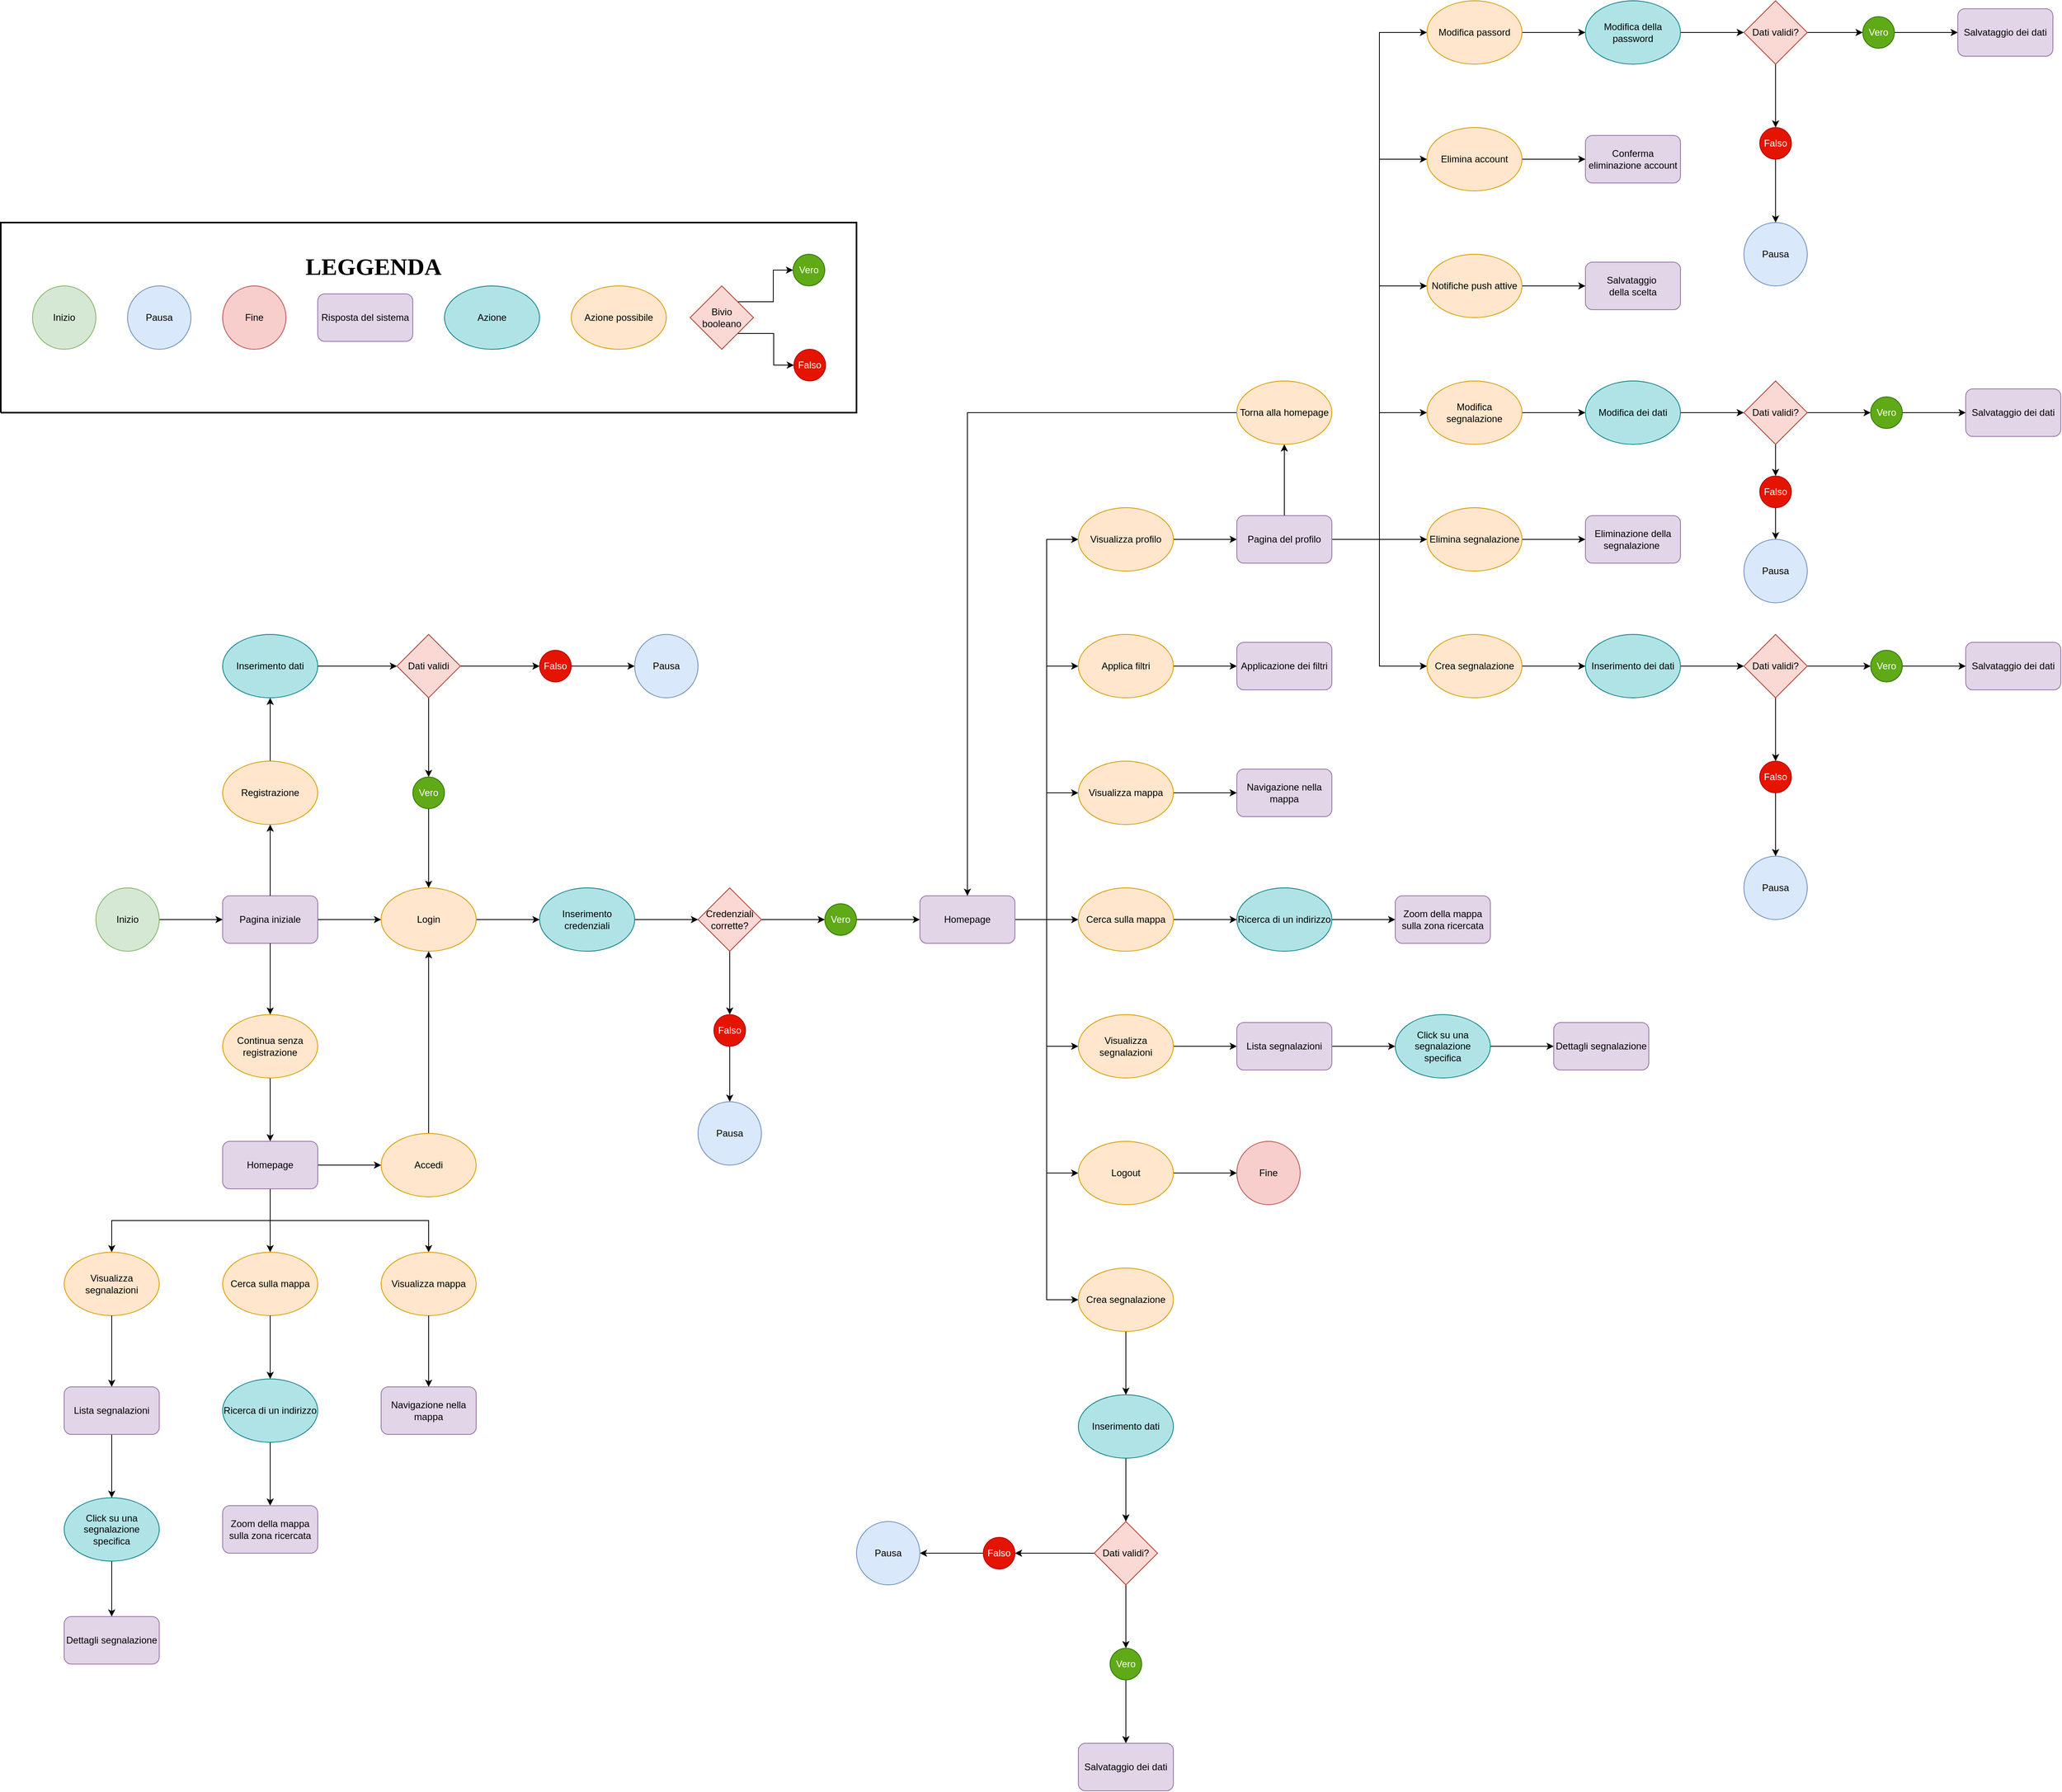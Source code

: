<mxfile version="26.3.0" pages="2">
  <diagram name="Utente" id="Z8vDpIf7GxvNt3tFrhUK">
    <mxGraphModel dx="1895" dy="2191" grid="1" gridSize="10" guides="1" tooltips="1" connect="1" arrows="1" fold="1" page="1" pageScale="1" pageWidth="827" pageHeight="1169" math="0" shadow="0">
      <root>
        <mxCell id="0" />
        <mxCell id="1" parent="0" />
        <mxCell id="S9KXy8Z6tak_Gp8dZrwI-6" style="edgeStyle=orthogonalEdgeStyle;rounded=0;orthogonalLoop=1;jettySize=auto;html=1;entryX=0;entryY=0.5;entryDx=0;entryDy=0;exitX=1;exitY=0.5;exitDx=0;exitDy=0;" parent="1" source="S9KXy8Z6tak_Gp8dZrwI-1" target="S9KXy8Z6tak_Gp8dZrwI-2" edge="1">
          <mxGeometry relative="1" as="geometry" />
        </mxCell>
        <mxCell id="S9KXy8Z6tak_Gp8dZrwI-1" value="Inizio" style="ellipse;whiteSpace=wrap;html=1;aspect=fixed;fillColor=#d5e8d4;strokeColor=#82b366;" parent="1" vertex="1">
          <mxGeometry x="360" y="160" width="80" height="80" as="geometry" />
        </mxCell>
        <mxCell id="S9KXy8Z6tak_Gp8dZrwI-10" style="edgeStyle=orthogonalEdgeStyle;rounded=0;orthogonalLoop=1;jettySize=auto;html=1;entryX=0;entryY=0.5;entryDx=0;entryDy=0;exitX=1;exitY=0.5;exitDx=0;exitDy=0;" parent="1" source="S9KXy8Z6tak_Gp8dZrwI-2" target="S9KXy8Z6tak_Gp8dZrwI-8" edge="1">
          <mxGeometry relative="1" as="geometry" />
        </mxCell>
        <mxCell id="S9KXy8Z6tak_Gp8dZrwI-2" value="Pagina iniziale" style="rounded=1;whiteSpace=wrap;html=1;fillColor=#e1d5e7;strokeColor=#9673a6;" parent="1" vertex="1">
          <mxGeometry x="520" y="170" width="120" height="60" as="geometry" />
        </mxCell>
        <mxCell id="S9KXy8Z6tak_Gp8dZrwI-26" style="edgeStyle=orthogonalEdgeStyle;rounded=0;orthogonalLoop=1;jettySize=auto;html=1;exitX=0.5;exitY=0;exitDx=0;exitDy=0;entryX=0.5;entryY=1;entryDx=0;entryDy=0;" parent="1" source="S9KXy8Z6tak_Gp8dZrwI-7" target="S9KXy8Z6tak_Gp8dZrwI-25" edge="1">
          <mxGeometry relative="1" as="geometry" />
        </mxCell>
        <mxCell id="S9KXy8Z6tak_Gp8dZrwI-7" value="Registrazione" style="ellipse;whiteSpace=wrap;html=1;fillColor=#ffe6cc;strokeColor=#d79b00;" parent="1" vertex="1">
          <mxGeometry x="520" width="120" height="80" as="geometry" />
        </mxCell>
        <mxCell id="S9KXy8Z6tak_Gp8dZrwI-14" style="edgeStyle=orthogonalEdgeStyle;rounded=0;orthogonalLoop=1;jettySize=auto;html=1;exitX=1;exitY=0.5;exitDx=0;exitDy=0;entryX=0;entryY=0.5;entryDx=0;entryDy=0;" parent="1" source="S9KXy8Z6tak_Gp8dZrwI-8" target="S9KXy8Z6tak_Gp8dZrwI-23" edge="1">
          <mxGeometry relative="1" as="geometry">
            <mxPoint x="880" y="270" as="targetPoint" />
          </mxGeometry>
        </mxCell>
        <mxCell id="S9KXy8Z6tak_Gp8dZrwI-8" value="Login" style="ellipse;whiteSpace=wrap;html=1;fillColor=#ffe6cc;strokeColor=#d79b00;" parent="1" vertex="1">
          <mxGeometry x="720" y="160" width="120" height="80" as="geometry" />
        </mxCell>
        <mxCell id="S9KXy8Z6tak_Gp8dZrwI-153" style="edgeStyle=orthogonalEdgeStyle;rounded=0;orthogonalLoop=1;jettySize=auto;html=1;exitX=0.5;exitY=1;exitDx=0;exitDy=0;entryX=0.5;entryY=0;entryDx=0;entryDy=0;" parent="1" source="S9KXy8Z6tak_Gp8dZrwI-9" target="S9KXy8Z6tak_Gp8dZrwI-152" edge="1">
          <mxGeometry relative="1" as="geometry" />
        </mxCell>
        <mxCell id="S9KXy8Z6tak_Gp8dZrwI-9" value="Continua senza registrazione" style="ellipse;whiteSpace=wrap;html=1;fillColor=#ffe6cc;strokeColor=#d79b00;" parent="1" vertex="1">
          <mxGeometry x="520" y="320" width="120" height="80" as="geometry" />
        </mxCell>
        <mxCell id="S9KXy8Z6tak_Gp8dZrwI-11" value="" style="endArrow=classic;html=1;rounded=0;entryX=0.5;entryY=1;entryDx=0;entryDy=0;exitX=0.5;exitY=0;exitDx=0;exitDy=0;" parent="1" source="S9KXy8Z6tak_Gp8dZrwI-2" target="S9KXy8Z6tak_Gp8dZrwI-7" edge="1">
          <mxGeometry width="50" height="50" relative="1" as="geometry">
            <mxPoint x="580" y="320" as="sourcePoint" />
            <mxPoint x="630" y="270" as="targetPoint" />
            <Array as="points">
              <mxPoint x="580" y="120" />
            </Array>
          </mxGeometry>
        </mxCell>
        <mxCell id="S9KXy8Z6tak_Gp8dZrwI-12" value="" style="endArrow=classic;html=1;rounded=0;entryX=0.5;entryY=0;entryDx=0;entryDy=0;exitX=0.5;exitY=1;exitDx=0;exitDy=0;" parent="1" source="S9KXy8Z6tak_Gp8dZrwI-2" target="S9KXy8Z6tak_Gp8dZrwI-9" edge="1">
          <mxGeometry width="50" height="50" relative="1" as="geometry">
            <mxPoint x="580" y="320" as="sourcePoint" />
            <mxPoint x="630" y="270" as="targetPoint" />
            <Array as="points">
              <mxPoint x="580" y="280" />
            </Array>
          </mxGeometry>
        </mxCell>
        <mxCell id="S9KXy8Z6tak_Gp8dZrwI-16" style="edgeStyle=orthogonalEdgeStyle;rounded=0;orthogonalLoop=1;jettySize=auto;html=1;exitX=1;exitY=0.5;exitDx=0;exitDy=0;entryX=0;entryY=0.5;entryDx=0;entryDy=0;" parent="1" source="S9KXy8Z6tak_Gp8dZrwI-13" target="S9KXy8Z6tak_Gp8dZrwI-15" edge="1">
          <mxGeometry relative="1" as="geometry" />
        </mxCell>
        <mxCell id="S9KXy8Z6tak_Gp8dZrwI-17" style="edgeStyle=orthogonalEdgeStyle;rounded=0;orthogonalLoop=1;jettySize=auto;html=1;exitX=0.5;exitY=1;exitDx=0;exitDy=0;entryX=0.5;entryY=0;entryDx=0;entryDy=0;" parent="1" source="S9KXy8Z6tak_Gp8dZrwI-13" target="S9KXy8Z6tak_Gp8dZrwI-18" edge="1">
          <mxGeometry relative="1" as="geometry">
            <mxPoint x="960" y="320" as="targetPoint" />
          </mxGeometry>
        </mxCell>
        <mxCell id="S9KXy8Z6tak_Gp8dZrwI-13" value="Credenziali corrette?" style="rhombus;whiteSpace=wrap;html=1;fillColor=#fad9d5;strokeColor=#ae4132;" parent="1" vertex="1">
          <mxGeometry x="1120" y="160" width="80" height="80" as="geometry" />
        </mxCell>
        <mxCell id="S9KXy8Z6tak_Gp8dZrwI-22" style="edgeStyle=orthogonalEdgeStyle;rounded=0;orthogonalLoop=1;jettySize=auto;html=1;entryX=0;entryY=0.5;entryDx=0;entryDy=0;exitX=1;exitY=0.5;exitDx=0;exitDy=0;" parent="1" source="S9KXy8Z6tak_Gp8dZrwI-15" target="S9KXy8Z6tak_Gp8dZrwI-21" edge="1">
          <mxGeometry relative="1" as="geometry" />
        </mxCell>
        <mxCell id="S9KXy8Z6tak_Gp8dZrwI-15" value="Vero" style="ellipse;whiteSpace=wrap;html=1;aspect=fixed;fillColor=#60a917;fontColor=#ffffff;strokeColor=#2D7600;" parent="1" vertex="1">
          <mxGeometry x="1280" y="180" width="40" height="40" as="geometry" />
        </mxCell>
        <mxCell id="S9KXy8Z6tak_Gp8dZrwI-20" style="edgeStyle=orthogonalEdgeStyle;rounded=0;orthogonalLoop=1;jettySize=auto;html=1;exitX=0.5;exitY=1;exitDx=0;exitDy=0;entryX=0.5;entryY=0;entryDx=0;entryDy=0;" parent="1" source="S9KXy8Z6tak_Gp8dZrwI-18" target="S9KXy8Z6tak_Gp8dZrwI-19" edge="1">
          <mxGeometry relative="1" as="geometry" />
        </mxCell>
        <mxCell id="S9KXy8Z6tak_Gp8dZrwI-18" value="Falso" style="ellipse;whiteSpace=wrap;html=1;aspect=fixed;fillColor=#e51400;fontColor=#ffffff;strokeColor=#B20000;" parent="1" vertex="1">
          <mxGeometry x="1140" y="320" width="40" height="40" as="geometry" />
        </mxCell>
        <mxCell id="S9KXy8Z6tak_Gp8dZrwI-19" value="Pausa" style="ellipse;whiteSpace=wrap;html=1;aspect=fixed;fillColor=#dae8fc;strokeColor=#6c8ebf;" parent="1" vertex="1">
          <mxGeometry x="1120" y="430" width="80" height="80" as="geometry" />
        </mxCell>
        <mxCell id="S9KXy8Z6tak_Gp8dZrwI-44" style="edgeStyle=orthogonalEdgeStyle;rounded=0;orthogonalLoop=1;jettySize=auto;html=1;entryX=0;entryY=0.5;entryDx=0;entryDy=0;" parent="1" source="S9KXy8Z6tak_Gp8dZrwI-21" target="S9KXy8Z6tak_Gp8dZrwI-39" edge="1">
          <mxGeometry relative="1" as="geometry" />
        </mxCell>
        <mxCell id="S9KXy8Z6tak_Gp8dZrwI-45" style="edgeStyle=orthogonalEdgeStyle;rounded=0;orthogonalLoop=1;jettySize=auto;html=1;exitX=1;exitY=0.5;exitDx=0;exitDy=0;entryX=0;entryY=0.5;entryDx=0;entryDy=0;" parent="1" source="S9KXy8Z6tak_Gp8dZrwI-21" target="S9KXy8Z6tak_Gp8dZrwI-38" edge="1">
          <mxGeometry relative="1" as="geometry" />
        </mxCell>
        <mxCell id="S9KXy8Z6tak_Gp8dZrwI-46" style="edgeStyle=orthogonalEdgeStyle;rounded=0;orthogonalLoop=1;jettySize=auto;html=1;exitX=1;exitY=0.5;exitDx=0;exitDy=0;entryX=0;entryY=0.5;entryDx=0;entryDy=0;" parent="1" source="S9KXy8Z6tak_Gp8dZrwI-21" target="S9KXy8Z6tak_Gp8dZrwI-37" edge="1">
          <mxGeometry relative="1" as="geometry" />
        </mxCell>
        <mxCell id="S9KXy8Z6tak_Gp8dZrwI-47" style="edgeStyle=orthogonalEdgeStyle;rounded=0;orthogonalLoop=1;jettySize=auto;html=1;exitX=1;exitY=0.5;exitDx=0;exitDy=0;entryX=0;entryY=0.5;entryDx=0;entryDy=0;" parent="1" source="S9KXy8Z6tak_Gp8dZrwI-21" target="S9KXy8Z6tak_Gp8dZrwI-41" edge="1">
          <mxGeometry relative="1" as="geometry" />
        </mxCell>
        <mxCell id="S9KXy8Z6tak_Gp8dZrwI-48" style="edgeStyle=orthogonalEdgeStyle;rounded=0;orthogonalLoop=1;jettySize=auto;html=1;exitX=1;exitY=0.5;exitDx=0;exitDy=0;entryX=0;entryY=0.5;entryDx=0;entryDy=0;" parent="1" source="S9KXy8Z6tak_Gp8dZrwI-21" target="S9KXy8Z6tak_Gp8dZrwI-40" edge="1">
          <mxGeometry relative="1" as="geometry" />
        </mxCell>
        <mxCell id="S9KXy8Z6tak_Gp8dZrwI-49" style="edgeStyle=orthogonalEdgeStyle;rounded=0;orthogonalLoop=1;jettySize=auto;html=1;exitX=1;exitY=0.5;exitDx=0;exitDy=0;entryX=0;entryY=0.5;entryDx=0;entryDy=0;" parent="1" source="S9KXy8Z6tak_Gp8dZrwI-21" target="S9KXy8Z6tak_Gp8dZrwI-36" edge="1">
          <mxGeometry relative="1" as="geometry" />
        </mxCell>
        <mxCell id="S9KXy8Z6tak_Gp8dZrwI-163" style="edgeStyle=orthogonalEdgeStyle;rounded=0;orthogonalLoop=1;jettySize=auto;html=1;exitX=1;exitY=0.5;exitDx=0;exitDy=0;entryX=0;entryY=0.5;entryDx=0;entryDy=0;" parent="1" source="S9KXy8Z6tak_Gp8dZrwI-21" target="S9KXy8Z6tak_Gp8dZrwI-162" edge="1">
          <mxGeometry relative="1" as="geometry" />
        </mxCell>
        <mxCell id="S9KXy8Z6tak_Gp8dZrwI-21" value="Homepage" style="rounded=1;whiteSpace=wrap;html=1;fillColor=#e1d5e7;strokeColor=#9673a6;" parent="1" vertex="1">
          <mxGeometry x="1400" y="170" width="120" height="60" as="geometry" />
        </mxCell>
        <mxCell id="S9KXy8Z6tak_Gp8dZrwI-24" style="edgeStyle=orthogonalEdgeStyle;rounded=0;orthogonalLoop=1;jettySize=auto;html=1;exitX=1;exitY=0.5;exitDx=0;exitDy=0;entryX=0;entryY=0.5;entryDx=0;entryDy=0;" parent="1" source="S9KXy8Z6tak_Gp8dZrwI-23" target="S9KXy8Z6tak_Gp8dZrwI-13" edge="1">
          <mxGeometry relative="1" as="geometry" />
        </mxCell>
        <mxCell id="S9KXy8Z6tak_Gp8dZrwI-23" value="Inserimento credenziali" style="ellipse;whiteSpace=wrap;html=1;fillColor=#b0e3e6;strokeColor=#0e8088;" parent="1" vertex="1">
          <mxGeometry x="920" y="160" width="120" height="80" as="geometry" />
        </mxCell>
        <mxCell id="S9KXy8Z6tak_Gp8dZrwI-28" style="edgeStyle=orthogonalEdgeStyle;rounded=0;orthogonalLoop=1;jettySize=auto;html=1;exitX=1;exitY=0.5;exitDx=0;exitDy=0;entryX=0;entryY=0.5;entryDx=0;entryDy=0;" parent="1" source="S9KXy8Z6tak_Gp8dZrwI-25" target="S9KXy8Z6tak_Gp8dZrwI-27" edge="1">
          <mxGeometry relative="1" as="geometry" />
        </mxCell>
        <mxCell id="S9KXy8Z6tak_Gp8dZrwI-25" value="Inserimento dati" style="ellipse;whiteSpace=wrap;html=1;fillColor=#b0e3e6;strokeColor=#0e8088;" parent="1" vertex="1">
          <mxGeometry x="520" y="-160" width="120" height="80" as="geometry" />
        </mxCell>
        <mxCell id="S9KXy8Z6tak_Gp8dZrwI-30" style="edgeStyle=orthogonalEdgeStyle;rounded=0;orthogonalLoop=1;jettySize=auto;html=1;exitX=1;exitY=0.5;exitDx=0;exitDy=0;entryX=0;entryY=0.5;entryDx=0;entryDy=0;" parent="1" source="S9KXy8Z6tak_Gp8dZrwI-27" target="S9KXy8Z6tak_Gp8dZrwI-29" edge="1">
          <mxGeometry relative="1" as="geometry" />
        </mxCell>
        <mxCell id="S9KXy8Z6tak_Gp8dZrwI-34" style="edgeStyle=orthogonalEdgeStyle;rounded=0;orthogonalLoop=1;jettySize=auto;html=1;exitX=0.5;exitY=1;exitDx=0;exitDy=0;entryX=0.5;entryY=0;entryDx=0;entryDy=0;" parent="1" source="S9KXy8Z6tak_Gp8dZrwI-27" target="S9KXy8Z6tak_Gp8dZrwI-33" edge="1">
          <mxGeometry relative="1" as="geometry" />
        </mxCell>
        <mxCell id="S9KXy8Z6tak_Gp8dZrwI-27" value="Dati validi" style="rhombus;whiteSpace=wrap;html=1;fillColor=#fad9d5;strokeColor=#ae4132;" parent="1" vertex="1">
          <mxGeometry x="740" y="-160" width="80" height="80" as="geometry" />
        </mxCell>
        <mxCell id="S9KXy8Z6tak_Gp8dZrwI-32" style="edgeStyle=orthogonalEdgeStyle;rounded=0;orthogonalLoop=1;jettySize=auto;html=1;entryX=0;entryY=0.5;entryDx=0;entryDy=0;exitX=1;exitY=0.5;exitDx=0;exitDy=0;" parent="1" source="S9KXy8Z6tak_Gp8dZrwI-29" target="S9KXy8Z6tak_Gp8dZrwI-31" edge="1">
          <mxGeometry relative="1" as="geometry" />
        </mxCell>
        <mxCell id="S9KXy8Z6tak_Gp8dZrwI-29" value="Falso" style="ellipse;whiteSpace=wrap;html=1;aspect=fixed;fillColor=#e51400;fontColor=#ffffff;strokeColor=#B20000;" parent="1" vertex="1">
          <mxGeometry x="920" y="-140" width="40" height="40" as="geometry" />
        </mxCell>
        <mxCell id="S9KXy8Z6tak_Gp8dZrwI-31" value="Pausa" style="ellipse;whiteSpace=wrap;html=1;aspect=fixed;fillColor=#dae8fc;strokeColor=#6c8ebf;" parent="1" vertex="1">
          <mxGeometry x="1040" y="-160" width="80" height="80" as="geometry" />
        </mxCell>
        <mxCell id="S9KXy8Z6tak_Gp8dZrwI-35" style="edgeStyle=orthogonalEdgeStyle;rounded=0;orthogonalLoop=1;jettySize=auto;html=1;exitX=0.5;exitY=1;exitDx=0;exitDy=0;entryX=0.5;entryY=0;entryDx=0;entryDy=0;" parent="1" source="S9KXy8Z6tak_Gp8dZrwI-33" target="S9KXy8Z6tak_Gp8dZrwI-8" edge="1">
          <mxGeometry relative="1" as="geometry" />
        </mxCell>
        <mxCell id="S9KXy8Z6tak_Gp8dZrwI-33" value="Vero" style="ellipse;whiteSpace=wrap;html=1;aspect=fixed;fillColor=#60a917;fontColor=#ffffff;strokeColor=#2D7600;" parent="1" vertex="1">
          <mxGeometry x="760" y="20" width="40" height="40" as="geometry" />
        </mxCell>
        <mxCell id="S9KXy8Z6tak_Gp8dZrwI-53" style="edgeStyle=orthogonalEdgeStyle;rounded=0;orthogonalLoop=1;jettySize=auto;html=1;exitX=0.5;exitY=1;exitDx=0;exitDy=0;entryX=0.5;entryY=0;entryDx=0;entryDy=0;" parent="1" source="S9KXy8Z6tak_Gp8dZrwI-36" target="S9KXy8Z6tak_Gp8dZrwI-52" edge="1">
          <mxGeometry relative="1" as="geometry" />
        </mxCell>
        <mxCell id="S9KXy8Z6tak_Gp8dZrwI-36" value="Crea segnalazione" style="ellipse;whiteSpace=wrap;html=1;fillColor=#ffe6cc;strokeColor=#d79b00;" parent="1" vertex="1">
          <mxGeometry x="1600" y="640" width="120" height="80" as="geometry" />
        </mxCell>
        <mxCell id="S9KXy8Z6tak_Gp8dZrwI-51" style="edgeStyle=orthogonalEdgeStyle;rounded=0;orthogonalLoop=1;jettySize=auto;html=1;exitX=1;exitY=0.5;exitDx=0;exitDy=0;entryX=0;entryY=0.5;entryDx=0;entryDy=0;" parent="1" source="S9KXy8Z6tak_Gp8dZrwI-37" target="S9KXy8Z6tak_Gp8dZrwI-50" edge="1">
          <mxGeometry relative="1" as="geometry" />
        </mxCell>
        <mxCell id="S9KXy8Z6tak_Gp8dZrwI-37" value="Visualizza mappa" style="ellipse;whiteSpace=wrap;html=1;fillColor=#ffe6cc;strokeColor=#d79b00;" parent="1" vertex="1">
          <mxGeometry x="1600" width="120" height="80" as="geometry" />
        </mxCell>
        <mxCell id="S9KXy8Z6tak_Gp8dZrwI-82" style="edgeStyle=orthogonalEdgeStyle;rounded=0;orthogonalLoop=1;jettySize=auto;html=1;exitX=1;exitY=0.5;exitDx=0;exitDy=0;entryX=0;entryY=0.5;entryDx=0;entryDy=0;" parent="1" source="S9KXy8Z6tak_Gp8dZrwI-38" target="S9KXy8Z6tak_Gp8dZrwI-81" edge="1">
          <mxGeometry relative="1" as="geometry" />
        </mxCell>
        <mxCell id="S9KXy8Z6tak_Gp8dZrwI-38" value="Visualizza profilo" style="ellipse;whiteSpace=wrap;html=1;fillColor=#ffe6cc;strokeColor=#d79b00;" parent="1" vertex="1">
          <mxGeometry x="1600" y="-320" width="120" height="80" as="geometry" />
        </mxCell>
        <mxCell id="S9KXy8Z6tak_Gp8dZrwI-43" style="edgeStyle=orthogonalEdgeStyle;rounded=0;orthogonalLoop=1;jettySize=auto;html=1;exitX=1;exitY=0.5;exitDx=0;exitDy=0;entryX=0;entryY=0.5;entryDx=0;entryDy=0;" parent="1" source="S9KXy8Z6tak_Gp8dZrwI-39" target="S9KXy8Z6tak_Gp8dZrwI-42" edge="1">
          <mxGeometry relative="1" as="geometry" />
        </mxCell>
        <mxCell id="S9KXy8Z6tak_Gp8dZrwI-39" value="Applica filtri" style="ellipse;whiteSpace=wrap;html=1;fillColor=#ffe6cc;strokeColor=#d79b00;" parent="1" vertex="1">
          <mxGeometry x="1600" y="-160" width="120" height="80" as="geometry" />
        </mxCell>
        <mxCell id="S9KXy8Z6tak_Gp8dZrwI-65" style="edgeStyle=orthogonalEdgeStyle;rounded=0;orthogonalLoop=1;jettySize=auto;html=1;exitX=1;exitY=0.5;exitDx=0;exitDy=0;entryX=0;entryY=0.5;entryDx=0;entryDy=0;" parent="1" source="S9KXy8Z6tak_Gp8dZrwI-40" target="S9KXy8Z6tak_Gp8dZrwI-64" edge="1">
          <mxGeometry relative="1" as="geometry" />
        </mxCell>
        <mxCell id="S9KXy8Z6tak_Gp8dZrwI-40" value="Visualizza segnalazioni" style="ellipse;whiteSpace=wrap;html=1;fillColor=#ffe6cc;strokeColor=#d79b00;" parent="1" vertex="1">
          <mxGeometry x="1600" y="320" width="120" height="80" as="geometry" />
        </mxCell>
        <mxCell id="S9KXy8Z6tak_Gp8dZrwI-84" style="edgeStyle=orthogonalEdgeStyle;rounded=0;orthogonalLoop=1;jettySize=auto;html=1;exitX=1;exitY=0.5;exitDx=0;exitDy=0;entryX=0;entryY=0.5;entryDx=0;entryDy=0;" parent="1" source="S9KXy8Z6tak_Gp8dZrwI-41" target="S9KXy8Z6tak_Gp8dZrwI-83" edge="1">
          <mxGeometry relative="1" as="geometry" />
        </mxCell>
        <mxCell id="S9KXy8Z6tak_Gp8dZrwI-41" value="Cerca sulla mappa" style="ellipse;whiteSpace=wrap;html=1;fillColor=#ffe6cc;strokeColor=#d79b00;" parent="1" vertex="1">
          <mxGeometry x="1600" y="160" width="120" height="80" as="geometry" />
        </mxCell>
        <mxCell id="S9KXy8Z6tak_Gp8dZrwI-42" value="Applicazione dei filtri" style="rounded=1;whiteSpace=wrap;html=1;fillColor=#e1d5e7;strokeColor=#9673a6;" parent="1" vertex="1">
          <mxGeometry x="1800" y="-150" width="120" height="60" as="geometry" />
        </mxCell>
        <mxCell id="S9KXy8Z6tak_Gp8dZrwI-50" value="Navigazione nella mappa" style="rounded=1;whiteSpace=wrap;html=1;fillColor=#e1d5e7;strokeColor=#9673a6;" parent="1" vertex="1">
          <mxGeometry x="1800" y="10" width="120" height="60" as="geometry" />
        </mxCell>
        <mxCell id="S9KXy8Z6tak_Gp8dZrwI-55" style="edgeStyle=orthogonalEdgeStyle;rounded=0;orthogonalLoop=1;jettySize=auto;html=1;exitX=0.5;exitY=1;exitDx=0;exitDy=0;entryX=0.5;entryY=0;entryDx=0;entryDy=0;" parent="1" source="S9KXy8Z6tak_Gp8dZrwI-52" target="S9KXy8Z6tak_Gp8dZrwI-54" edge="1">
          <mxGeometry relative="1" as="geometry" />
        </mxCell>
        <mxCell id="S9KXy8Z6tak_Gp8dZrwI-52" value="Inserimento dati" style="ellipse;whiteSpace=wrap;html=1;fillColor=#b0e3e6;strokeColor=#0e8088;" parent="1" vertex="1">
          <mxGeometry x="1600" y="800" width="120" height="80" as="geometry" />
        </mxCell>
        <mxCell id="S9KXy8Z6tak_Gp8dZrwI-57" style="edgeStyle=orthogonalEdgeStyle;rounded=0;orthogonalLoop=1;jettySize=auto;html=1;exitX=0.5;exitY=1;exitDx=0;exitDy=0;entryX=0.5;entryY=0;entryDx=0;entryDy=0;" parent="1" source="S9KXy8Z6tak_Gp8dZrwI-54" target="S9KXy8Z6tak_Gp8dZrwI-56" edge="1">
          <mxGeometry relative="1" as="geometry" />
        </mxCell>
        <mxCell id="S9KXy8Z6tak_Gp8dZrwI-60" style="edgeStyle=orthogonalEdgeStyle;rounded=0;orthogonalLoop=1;jettySize=auto;html=1;exitX=0;exitY=0.5;exitDx=0;exitDy=0;entryX=1;entryY=0.5;entryDx=0;entryDy=0;" parent="1" source="S9KXy8Z6tak_Gp8dZrwI-54" target="S9KXy8Z6tak_Gp8dZrwI-58" edge="1">
          <mxGeometry relative="1" as="geometry" />
        </mxCell>
        <mxCell id="S9KXy8Z6tak_Gp8dZrwI-54" value="Dati validi?" style="rhombus;whiteSpace=wrap;html=1;fillColor=#fad9d5;strokeColor=#ae4132;" parent="1" vertex="1">
          <mxGeometry x="1620" y="960" width="80" height="80" as="geometry" />
        </mxCell>
        <mxCell id="S9KXy8Z6tak_Gp8dZrwI-63" style="edgeStyle=orthogonalEdgeStyle;rounded=0;orthogonalLoop=1;jettySize=auto;html=1;exitX=0.5;exitY=1;exitDx=0;exitDy=0;entryX=0.5;entryY=0;entryDx=0;entryDy=0;" parent="1" source="S9KXy8Z6tak_Gp8dZrwI-56" target="S9KXy8Z6tak_Gp8dZrwI-62" edge="1">
          <mxGeometry relative="1" as="geometry" />
        </mxCell>
        <mxCell id="S9KXy8Z6tak_Gp8dZrwI-56" value="Vero" style="ellipse;whiteSpace=wrap;html=1;aspect=fixed;fillColor=#60a917;fontColor=#ffffff;strokeColor=#2D7600;" parent="1" vertex="1">
          <mxGeometry x="1640" y="1120" width="40" height="40" as="geometry" />
        </mxCell>
        <mxCell id="S9KXy8Z6tak_Gp8dZrwI-61" style="edgeStyle=orthogonalEdgeStyle;rounded=0;orthogonalLoop=1;jettySize=auto;html=1;entryX=1;entryY=0.5;entryDx=0;entryDy=0;" parent="1" source="S9KXy8Z6tak_Gp8dZrwI-58" target="S9KXy8Z6tak_Gp8dZrwI-59" edge="1">
          <mxGeometry relative="1" as="geometry" />
        </mxCell>
        <mxCell id="S9KXy8Z6tak_Gp8dZrwI-58" value="Falso" style="ellipse;whiteSpace=wrap;html=1;aspect=fixed;fillColor=#e51400;fontColor=#ffffff;strokeColor=#B20000;" parent="1" vertex="1">
          <mxGeometry x="1480" y="980" width="40" height="40" as="geometry" />
        </mxCell>
        <mxCell id="S9KXy8Z6tak_Gp8dZrwI-59" value="Pausa" style="ellipse;whiteSpace=wrap;html=1;aspect=fixed;fillColor=#dae8fc;strokeColor=#6c8ebf;" parent="1" vertex="1">
          <mxGeometry x="1320" y="960" width="80" height="80" as="geometry" />
        </mxCell>
        <mxCell id="S9KXy8Z6tak_Gp8dZrwI-62" value="Salvataggio dei dati" style="rounded=1;whiteSpace=wrap;html=1;fillColor=#e1d5e7;strokeColor=#9673a6;" parent="1" vertex="1">
          <mxGeometry x="1600" y="1240" width="120" height="60" as="geometry" />
        </mxCell>
        <mxCell id="S9KXy8Z6tak_Gp8dZrwI-67" style="edgeStyle=orthogonalEdgeStyle;rounded=0;orthogonalLoop=1;jettySize=auto;html=1;entryX=0;entryY=0.5;entryDx=0;entryDy=0;" parent="1" source="S9KXy8Z6tak_Gp8dZrwI-64" target="S9KXy8Z6tak_Gp8dZrwI-66" edge="1">
          <mxGeometry relative="1" as="geometry" />
        </mxCell>
        <mxCell id="S9KXy8Z6tak_Gp8dZrwI-64" value="Lista segnalazioni" style="rounded=1;whiteSpace=wrap;html=1;fillColor=#e1d5e7;strokeColor=#9673a6;" parent="1" vertex="1">
          <mxGeometry x="1800" y="330" width="120" height="60" as="geometry" />
        </mxCell>
        <mxCell id="S9KXy8Z6tak_Gp8dZrwI-69" style="edgeStyle=orthogonalEdgeStyle;rounded=0;orthogonalLoop=1;jettySize=auto;html=1;exitX=1;exitY=0.5;exitDx=0;exitDy=0;entryX=0;entryY=0.5;entryDx=0;entryDy=0;" parent="1" source="S9KXy8Z6tak_Gp8dZrwI-66" target="S9KXy8Z6tak_Gp8dZrwI-68" edge="1">
          <mxGeometry relative="1" as="geometry" />
        </mxCell>
        <mxCell id="S9KXy8Z6tak_Gp8dZrwI-66" value="Click su una segnalazione specifica" style="ellipse;whiteSpace=wrap;html=1;fillColor=#b0e3e6;strokeColor=#0e8088;" parent="1" vertex="1">
          <mxGeometry x="2000" y="320" width="120" height="80" as="geometry" />
        </mxCell>
        <mxCell id="S9KXy8Z6tak_Gp8dZrwI-68" value="Dettagli segnalazione" style="rounded=1;whiteSpace=wrap;html=1;fillColor=#e1d5e7;strokeColor=#9673a6;" parent="1" vertex="1">
          <mxGeometry x="2200" y="330" width="120" height="60" as="geometry" />
        </mxCell>
        <mxCell id="S9KXy8Z6tak_Gp8dZrwI-70" value="Inizio" style="ellipse;whiteSpace=wrap;html=1;aspect=fixed;fillColor=#d5e8d4;strokeColor=#82b366;" parent="1" vertex="1">
          <mxGeometry x="280" y="-600" width="80" height="80" as="geometry" />
        </mxCell>
        <mxCell id="S9KXy8Z6tak_Gp8dZrwI-71" value="Pausa" style="ellipse;whiteSpace=wrap;html=1;aspect=fixed;fillColor=#dae8fc;strokeColor=#6c8ebf;" parent="1" vertex="1">
          <mxGeometry x="400" y="-600" width="80" height="80" as="geometry" />
        </mxCell>
        <mxCell id="S9KXy8Z6tak_Gp8dZrwI-72" value="Fine" style="ellipse;whiteSpace=wrap;html=1;aspect=fixed;fillColor=#f8cecc;strokeColor=#b85450;" parent="1" vertex="1">
          <mxGeometry x="520" y="-600" width="80" height="80" as="geometry" />
        </mxCell>
        <mxCell id="S9KXy8Z6tak_Gp8dZrwI-73" value="Risposta del sistema" style="rounded=1;whiteSpace=wrap;html=1;fillColor=#e1d5e7;strokeColor=#9673a6;" parent="1" vertex="1">
          <mxGeometry x="640" y="-590" width="120" height="60" as="geometry" />
        </mxCell>
        <mxCell id="S9KXy8Z6tak_Gp8dZrwI-74" value="Azione" style="ellipse;whiteSpace=wrap;html=1;fillColor=#b0e3e6;strokeColor=#0e8088;" parent="1" vertex="1">
          <mxGeometry x="800" y="-600" width="120" height="80" as="geometry" />
        </mxCell>
        <mxCell id="S9KXy8Z6tak_Gp8dZrwI-75" value="Azione possibile" style="ellipse;whiteSpace=wrap;html=1;fillColor=#ffe6cc;strokeColor=#d79b00;" parent="1" vertex="1">
          <mxGeometry x="960" y="-600" width="120" height="80" as="geometry" />
        </mxCell>
        <mxCell id="S9KXy8Z6tak_Gp8dZrwI-79" style="edgeStyle=orthogonalEdgeStyle;rounded=0;orthogonalLoop=1;jettySize=auto;html=1;exitX=1;exitY=0;exitDx=0;exitDy=0;entryX=0;entryY=0.5;entryDx=0;entryDy=0;" parent="1" source="S9KXy8Z6tak_Gp8dZrwI-76" target="S9KXy8Z6tak_Gp8dZrwI-77" edge="1">
          <mxGeometry relative="1" as="geometry" />
        </mxCell>
        <mxCell id="S9KXy8Z6tak_Gp8dZrwI-80" style="edgeStyle=orthogonalEdgeStyle;rounded=0;orthogonalLoop=1;jettySize=auto;html=1;exitX=1;exitY=1;exitDx=0;exitDy=0;entryX=0;entryY=0.5;entryDx=0;entryDy=0;" parent="1" source="S9KXy8Z6tak_Gp8dZrwI-76" target="S9KXy8Z6tak_Gp8dZrwI-78" edge="1">
          <mxGeometry relative="1" as="geometry" />
        </mxCell>
        <mxCell id="S9KXy8Z6tak_Gp8dZrwI-76" value="Bivio booleano" style="rhombus;whiteSpace=wrap;html=1;fillColor=#fad9d5;strokeColor=#ae4132;" parent="1" vertex="1">
          <mxGeometry x="1110" y="-600" width="80" height="80" as="geometry" />
        </mxCell>
        <mxCell id="S9KXy8Z6tak_Gp8dZrwI-77" value="Vero" style="ellipse;whiteSpace=wrap;html=1;aspect=fixed;fillColor=#60a917;fontColor=#ffffff;strokeColor=#2D7600;" parent="1" vertex="1">
          <mxGeometry x="1240" y="-640" width="40" height="40" as="geometry" />
        </mxCell>
        <mxCell id="S9KXy8Z6tak_Gp8dZrwI-78" value="Falso" style="ellipse;whiteSpace=wrap;html=1;aspect=fixed;fillColor=#e51400;fontColor=#ffffff;strokeColor=#B20000;" parent="1" vertex="1">
          <mxGeometry x="1241" y="-520" width="40" height="40" as="geometry" />
        </mxCell>
        <mxCell id="S9KXy8Z6tak_Gp8dZrwI-89" style="edgeStyle=orthogonalEdgeStyle;rounded=0;orthogonalLoop=1;jettySize=auto;html=1;entryX=0;entryY=0.5;entryDx=0;entryDy=0;exitX=1;exitY=0.5;exitDx=0;exitDy=0;" parent="1" source="S9KXy8Z6tak_Gp8dZrwI-81" target="S9KXy8Z6tak_Gp8dZrwI-88" edge="1">
          <mxGeometry relative="1" as="geometry" />
        </mxCell>
        <mxCell id="S9KXy8Z6tak_Gp8dZrwI-90" style="edgeStyle=orthogonalEdgeStyle;rounded=0;orthogonalLoop=1;jettySize=auto;html=1;exitX=1;exitY=0.5;exitDx=0;exitDy=0;entryX=0;entryY=0.5;entryDx=0;entryDy=0;" parent="1" source="S9KXy8Z6tak_Gp8dZrwI-81" target="S9KXy8Z6tak_Gp8dZrwI-87" edge="1">
          <mxGeometry relative="1" as="geometry" />
        </mxCell>
        <mxCell id="S9KXy8Z6tak_Gp8dZrwI-92" style="edgeStyle=orthogonalEdgeStyle;rounded=0;orthogonalLoop=1;jettySize=auto;html=1;exitX=1;exitY=0.5;exitDx=0;exitDy=0;entryX=0;entryY=0.5;entryDx=0;entryDy=0;" parent="1" source="S9KXy8Z6tak_Gp8dZrwI-81" target="S9KXy8Z6tak_Gp8dZrwI-91" edge="1">
          <mxGeometry relative="1" as="geometry" />
        </mxCell>
        <mxCell id="S9KXy8Z6tak_Gp8dZrwI-112" style="edgeStyle=orthogonalEdgeStyle;rounded=0;orthogonalLoop=1;jettySize=auto;html=1;exitX=0.5;exitY=0;exitDx=0;exitDy=0;entryX=0.5;entryY=1;entryDx=0;entryDy=0;" parent="1" source="S9KXy8Z6tak_Gp8dZrwI-81" target="S9KXy8Z6tak_Gp8dZrwI-111" edge="1">
          <mxGeometry relative="1" as="geometry" />
        </mxCell>
        <mxCell id="S9KXy8Z6tak_Gp8dZrwI-130" style="edgeStyle=orthogonalEdgeStyle;rounded=0;orthogonalLoop=1;jettySize=auto;html=1;entryX=0;entryY=0.5;entryDx=0;entryDy=0;" parent="1" source="S9KXy8Z6tak_Gp8dZrwI-81" target="S9KXy8Z6tak_Gp8dZrwI-109" edge="1">
          <mxGeometry relative="1" as="geometry" />
        </mxCell>
        <mxCell id="S9KXy8Z6tak_Gp8dZrwI-136" style="edgeStyle=orthogonalEdgeStyle;rounded=0;orthogonalLoop=1;jettySize=auto;html=1;exitX=1;exitY=0.5;exitDx=0;exitDy=0;entryX=0;entryY=0.5;entryDx=0;entryDy=0;" parent="1" source="S9KXy8Z6tak_Gp8dZrwI-81" target="S9KXy8Z6tak_Gp8dZrwI-133" edge="1">
          <mxGeometry relative="1" as="geometry" />
        </mxCell>
        <mxCell id="S9KXy8Z6tak_Gp8dZrwI-151" style="edgeStyle=orthogonalEdgeStyle;rounded=0;orthogonalLoop=1;jettySize=auto;html=1;exitX=1;exitY=0.5;exitDx=0;exitDy=0;entryX=0;entryY=0.5;entryDx=0;entryDy=0;" parent="1" source="S9KXy8Z6tak_Gp8dZrwI-81" target="S9KXy8Z6tak_Gp8dZrwI-134" edge="1">
          <mxGeometry relative="1" as="geometry" />
        </mxCell>
        <mxCell id="S9KXy8Z6tak_Gp8dZrwI-81" value="Pagina del profilo" style="rounded=1;whiteSpace=wrap;html=1;fillColor=#e1d5e7;strokeColor=#9673a6;" parent="1" vertex="1">
          <mxGeometry x="1800" y="-310" width="120" height="60" as="geometry" />
        </mxCell>
        <mxCell id="S9KXy8Z6tak_Gp8dZrwI-86" style="edgeStyle=orthogonalEdgeStyle;rounded=0;orthogonalLoop=1;jettySize=auto;html=1;exitX=1;exitY=0.5;exitDx=0;exitDy=0;entryX=0;entryY=0.5;entryDx=0;entryDy=0;" parent="1" source="S9KXy8Z6tak_Gp8dZrwI-83" target="S9KXy8Z6tak_Gp8dZrwI-85" edge="1">
          <mxGeometry relative="1" as="geometry" />
        </mxCell>
        <mxCell id="S9KXy8Z6tak_Gp8dZrwI-83" value="Ricerca di un indirizzo" style="ellipse;whiteSpace=wrap;html=1;fillColor=#b0e3e6;strokeColor=#0e8088;" parent="1" vertex="1">
          <mxGeometry x="1800" y="160" width="120" height="80" as="geometry" />
        </mxCell>
        <mxCell id="S9KXy8Z6tak_Gp8dZrwI-85" value="Zoom della mappa sulla zona ricercata" style="rounded=1;whiteSpace=wrap;html=1;fillColor=#e1d5e7;strokeColor=#9673a6;" parent="1" vertex="1">
          <mxGeometry x="2000" y="170" width="120" height="60" as="geometry" />
        </mxCell>
        <mxCell id="S9KXy8Z6tak_Gp8dZrwI-96" style="edgeStyle=orthogonalEdgeStyle;rounded=0;orthogonalLoop=1;jettySize=auto;html=1;exitX=1;exitY=0.5;exitDx=0;exitDy=0;entryX=0;entryY=0.5;entryDx=0;entryDy=0;" parent="1" source="S9KXy8Z6tak_Gp8dZrwI-87" target="S9KXy8Z6tak_Gp8dZrwI-114" edge="1">
          <mxGeometry relative="1" as="geometry">
            <mxPoint x="2240" y="-440" as="targetPoint" />
          </mxGeometry>
        </mxCell>
        <mxCell id="S9KXy8Z6tak_Gp8dZrwI-87" value="Modifica segnalazione" style="ellipse;whiteSpace=wrap;html=1;fillColor=#ffe6cc;strokeColor=#d79b00;" parent="1" vertex="1">
          <mxGeometry x="2040" y="-480" width="120" height="80" as="geometry" />
        </mxCell>
        <mxCell id="S9KXy8Z6tak_Gp8dZrwI-94" style="edgeStyle=orthogonalEdgeStyle;rounded=0;orthogonalLoop=1;jettySize=auto;html=1;exitX=1;exitY=0.5;exitDx=0;exitDy=0;entryX=0;entryY=0.5;entryDx=0;entryDy=0;" parent="1" source="S9KXy8Z6tak_Gp8dZrwI-88" target="S9KXy8Z6tak_Gp8dZrwI-93" edge="1">
          <mxGeometry relative="1" as="geometry" />
        </mxCell>
        <mxCell id="S9KXy8Z6tak_Gp8dZrwI-88" value="Elimina segnalazione" style="ellipse;whiteSpace=wrap;html=1;fillColor=#ffe6cc;strokeColor=#d79b00;" parent="1" vertex="1">
          <mxGeometry x="2040" y="-320" width="120" height="80" as="geometry" />
        </mxCell>
        <mxCell id="S9KXy8Z6tak_Gp8dZrwI-98" style="edgeStyle=orthogonalEdgeStyle;rounded=0;orthogonalLoop=1;jettySize=auto;html=1;exitX=1;exitY=0.5;exitDx=0;exitDy=0;entryX=0;entryY=0.5;entryDx=0;entryDy=0;" parent="1" source="S9KXy8Z6tak_Gp8dZrwI-91" target="S9KXy8Z6tak_Gp8dZrwI-97" edge="1">
          <mxGeometry relative="1" as="geometry" />
        </mxCell>
        <mxCell id="S9KXy8Z6tak_Gp8dZrwI-91" value="Crea segnalazione" style="ellipse;whiteSpace=wrap;html=1;fillColor=#ffe6cc;strokeColor=#d79b00;" parent="1" vertex="1">
          <mxGeometry x="2040" y="-160" width="120" height="80" as="geometry" />
        </mxCell>
        <mxCell id="S9KXy8Z6tak_Gp8dZrwI-93" value="Eliminazione della segnalazione&amp;nbsp;" style="rounded=1;whiteSpace=wrap;html=1;fillColor=#e1d5e7;strokeColor=#9673a6;" parent="1" vertex="1">
          <mxGeometry x="2240" y="-310" width="120" height="60" as="geometry" />
        </mxCell>
        <mxCell id="S9KXy8Z6tak_Gp8dZrwI-108" style="edgeStyle=orthogonalEdgeStyle;rounded=0;orthogonalLoop=1;jettySize=auto;html=1;entryX=0;entryY=0.5;entryDx=0;entryDy=0;exitX=1;exitY=0.5;exitDx=0;exitDy=0;" parent="1" source="S9KXy8Z6tak_Gp8dZrwI-97" target="S9KXy8Z6tak_Gp8dZrwI-101" edge="1">
          <mxGeometry relative="1" as="geometry" />
        </mxCell>
        <mxCell id="S9KXy8Z6tak_Gp8dZrwI-97" value="Inserimento dei dati" style="ellipse;whiteSpace=wrap;html=1;fillColor=#b0e3e6;strokeColor=#0e8088;" parent="1" vertex="1">
          <mxGeometry x="2240" y="-160" width="120" height="80" as="geometry" />
        </mxCell>
        <mxCell id="S9KXy8Z6tak_Gp8dZrwI-99" style="edgeStyle=orthogonalEdgeStyle;rounded=0;orthogonalLoop=1;jettySize=auto;html=1;exitX=1;exitY=0.5;exitDx=0;exitDy=0;entryX=0;entryY=0.5;entryDx=0;entryDy=0;" parent="1" source="S9KXy8Z6tak_Gp8dZrwI-101" target="S9KXy8Z6tak_Gp8dZrwI-103" edge="1">
          <mxGeometry relative="1" as="geometry" />
        </mxCell>
        <mxCell id="S9KXy8Z6tak_Gp8dZrwI-100" style="edgeStyle=orthogonalEdgeStyle;rounded=0;orthogonalLoop=1;jettySize=auto;html=1;exitX=0.5;exitY=1;exitDx=0;exitDy=0;entryX=0.5;entryY=0;entryDx=0;entryDy=0;" parent="1" source="S9KXy8Z6tak_Gp8dZrwI-101" target="S9KXy8Z6tak_Gp8dZrwI-105" edge="1">
          <mxGeometry relative="1" as="geometry" />
        </mxCell>
        <mxCell id="S9KXy8Z6tak_Gp8dZrwI-101" value="Dati validi?" style="rhombus;whiteSpace=wrap;html=1;fillColor=#fad9d5;strokeColor=#ae4132;" parent="1" vertex="1">
          <mxGeometry x="2440" y="-160" width="80" height="80" as="geometry" />
        </mxCell>
        <mxCell id="S9KXy8Z6tak_Gp8dZrwI-102" style="edgeStyle=orthogonalEdgeStyle;rounded=0;orthogonalLoop=1;jettySize=auto;html=1;exitX=1;exitY=0.5;exitDx=0;exitDy=0;entryX=0;entryY=0.5;entryDx=0;entryDy=0;" parent="1" source="S9KXy8Z6tak_Gp8dZrwI-103" target="S9KXy8Z6tak_Gp8dZrwI-107" edge="1">
          <mxGeometry relative="1" as="geometry" />
        </mxCell>
        <mxCell id="S9KXy8Z6tak_Gp8dZrwI-103" value="Vero" style="ellipse;whiteSpace=wrap;html=1;aspect=fixed;fillColor=#60a917;fontColor=#ffffff;strokeColor=#2D7600;" parent="1" vertex="1">
          <mxGeometry x="2600" y="-140" width="40" height="40" as="geometry" />
        </mxCell>
        <mxCell id="S9KXy8Z6tak_Gp8dZrwI-104" style="edgeStyle=orthogonalEdgeStyle;rounded=0;orthogonalLoop=1;jettySize=auto;html=1;entryX=0.5;entryY=0;entryDx=0;entryDy=0;exitX=0.5;exitY=1;exitDx=0;exitDy=0;" parent="1" source="S9KXy8Z6tak_Gp8dZrwI-105" target="S9KXy8Z6tak_Gp8dZrwI-106" edge="1">
          <mxGeometry relative="1" as="geometry" />
        </mxCell>
        <mxCell id="S9KXy8Z6tak_Gp8dZrwI-105" value="Falso" style="ellipse;whiteSpace=wrap;html=1;aspect=fixed;fillColor=#e51400;fontColor=#ffffff;strokeColor=#B20000;" parent="1" vertex="1">
          <mxGeometry x="2460" width="40" height="40" as="geometry" />
        </mxCell>
        <mxCell id="S9KXy8Z6tak_Gp8dZrwI-106" value="Pausa" style="ellipse;whiteSpace=wrap;html=1;aspect=fixed;fillColor=#dae8fc;strokeColor=#6c8ebf;" parent="1" vertex="1">
          <mxGeometry x="2440" y="120" width="80" height="80" as="geometry" />
        </mxCell>
        <mxCell id="S9KXy8Z6tak_Gp8dZrwI-107" value="Salvataggio dei dati" style="rounded=1;whiteSpace=wrap;html=1;fillColor=#e1d5e7;strokeColor=#9673a6;" parent="1" vertex="1">
          <mxGeometry x="2720" y="-150" width="120" height="60" as="geometry" />
        </mxCell>
        <mxCell id="S9KXy8Z6tak_Gp8dZrwI-132" style="edgeStyle=orthogonalEdgeStyle;rounded=0;orthogonalLoop=1;jettySize=auto;html=1;exitX=1;exitY=0.5;exitDx=0;exitDy=0;entryX=0;entryY=0.5;entryDx=0;entryDy=0;" parent="1" source="S9KXy8Z6tak_Gp8dZrwI-109" target="S9KXy8Z6tak_Gp8dZrwI-131" edge="1">
          <mxGeometry relative="1" as="geometry" />
        </mxCell>
        <mxCell id="S9KXy8Z6tak_Gp8dZrwI-109" value="Notifiche push attive" style="ellipse;whiteSpace=wrap;html=1;fillColor=#ffe6cc;strokeColor=#d79b00;" parent="1" vertex="1">
          <mxGeometry x="2040" y="-640" width="120" height="80" as="geometry" />
        </mxCell>
        <mxCell id="S9KXy8Z6tak_Gp8dZrwI-113" style="edgeStyle=orthogonalEdgeStyle;rounded=0;orthogonalLoop=1;jettySize=auto;html=1;exitX=0;exitY=0.5;exitDx=0;exitDy=0;entryX=0.5;entryY=0;entryDx=0;entryDy=0;" parent="1" source="S9KXy8Z6tak_Gp8dZrwI-111" target="S9KXy8Z6tak_Gp8dZrwI-21" edge="1">
          <mxGeometry relative="1" as="geometry" />
        </mxCell>
        <mxCell id="S9KXy8Z6tak_Gp8dZrwI-111" value="Torna alla homepage" style="ellipse;whiteSpace=wrap;html=1;fillColor=#ffe6cc;strokeColor=#d79b00;" parent="1" vertex="1">
          <mxGeometry x="1800" y="-480" width="120" height="80" as="geometry" />
        </mxCell>
        <mxCell id="S9KXy8Z6tak_Gp8dZrwI-129" style="edgeStyle=orthogonalEdgeStyle;rounded=0;orthogonalLoop=1;jettySize=auto;html=1;exitX=1;exitY=0.5;exitDx=0;exitDy=0;entryX=0;entryY=0.5;entryDx=0;entryDy=0;" parent="1" source="S9KXy8Z6tak_Gp8dZrwI-114" target="S9KXy8Z6tak_Gp8dZrwI-122" edge="1">
          <mxGeometry relative="1" as="geometry" />
        </mxCell>
        <mxCell id="S9KXy8Z6tak_Gp8dZrwI-114" value="Modifica dei dati" style="ellipse;whiteSpace=wrap;html=1;fillColor=#b0e3e6;strokeColor=#0e8088;" parent="1" vertex="1">
          <mxGeometry x="2240" y="-480" width="120" height="80" as="geometry" />
        </mxCell>
        <mxCell id="S9KXy8Z6tak_Gp8dZrwI-120" style="edgeStyle=orthogonalEdgeStyle;rounded=0;orthogonalLoop=1;jettySize=auto;html=1;exitX=1;exitY=0.5;exitDx=0;exitDy=0;entryX=0;entryY=0.5;entryDx=0;entryDy=0;" parent="1" source="S9KXy8Z6tak_Gp8dZrwI-122" target="S9KXy8Z6tak_Gp8dZrwI-124" edge="1">
          <mxGeometry relative="1" as="geometry" />
        </mxCell>
        <mxCell id="S9KXy8Z6tak_Gp8dZrwI-121" style="edgeStyle=orthogonalEdgeStyle;rounded=0;orthogonalLoop=1;jettySize=auto;html=1;exitX=0.5;exitY=1;exitDx=0;exitDy=0;entryX=0.5;entryY=0;entryDx=0;entryDy=0;" parent="1" source="S9KXy8Z6tak_Gp8dZrwI-122" target="S9KXy8Z6tak_Gp8dZrwI-126" edge="1">
          <mxGeometry relative="1" as="geometry" />
        </mxCell>
        <mxCell id="S9KXy8Z6tak_Gp8dZrwI-122" value="Dati validi?" style="rhombus;whiteSpace=wrap;html=1;fillColor=#fad9d5;strokeColor=#ae4132;" parent="1" vertex="1">
          <mxGeometry x="2440" y="-480" width="80" height="80" as="geometry" />
        </mxCell>
        <mxCell id="S9KXy8Z6tak_Gp8dZrwI-123" style="edgeStyle=orthogonalEdgeStyle;rounded=0;orthogonalLoop=1;jettySize=auto;html=1;exitX=1;exitY=0.5;exitDx=0;exitDy=0;entryX=0;entryY=0.5;entryDx=0;entryDy=0;" parent="1" source="S9KXy8Z6tak_Gp8dZrwI-124" target="S9KXy8Z6tak_Gp8dZrwI-128" edge="1">
          <mxGeometry relative="1" as="geometry" />
        </mxCell>
        <mxCell id="S9KXy8Z6tak_Gp8dZrwI-124" value="Vero" style="ellipse;whiteSpace=wrap;html=1;aspect=fixed;fillColor=#60a917;fontColor=#ffffff;strokeColor=#2D7600;" parent="1" vertex="1">
          <mxGeometry x="2600" y="-460" width="40" height="40" as="geometry" />
        </mxCell>
        <mxCell id="S9KXy8Z6tak_Gp8dZrwI-125" style="edgeStyle=orthogonalEdgeStyle;rounded=0;orthogonalLoop=1;jettySize=auto;html=1;entryX=0.5;entryY=0;entryDx=0;entryDy=0;exitX=0.5;exitY=1;exitDx=0;exitDy=0;" parent="1" source="S9KXy8Z6tak_Gp8dZrwI-126" target="S9KXy8Z6tak_Gp8dZrwI-127" edge="1">
          <mxGeometry relative="1" as="geometry" />
        </mxCell>
        <mxCell id="S9KXy8Z6tak_Gp8dZrwI-126" value="Falso" style="ellipse;whiteSpace=wrap;html=1;aspect=fixed;fillColor=#e51400;fontColor=#ffffff;strokeColor=#B20000;" parent="1" vertex="1">
          <mxGeometry x="2460" y="-360" width="40" height="40" as="geometry" />
        </mxCell>
        <mxCell id="S9KXy8Z6tak_Gp8dZrwI-127" value="Pausa" style="ellipse;whiteSpace=wrap;html=1;aspect=fixed;fillColor=#dae8fc;strokeColor=#6c8ebf;" parent="1" vertex="1">
          <mxGeometry x="2440" y="-280" width="80" height="80" as="geometry" />
        </mxCell>
        <mxCell id="S9KXy8Z6tak_Gp8dZrwI-128" value="Salvataggio dei dati" style="rounded=1;whiteSpace=wrap;html=1;fillColor=#e1d5e7;strokeColor=#9673a6;" parent="1" vertex="1">
          <mxGeometry x="2720" y="-470" width="120" height="60" as="geometry" />
        </mxCell>
        <mxCell id="S9KXy8Z6tak_Gp8dZrwI-131" value="Salvataggio&amp;nbsp;&lt;div&gt;della scelta&lt;/div&gt;" style="rounded=1;whiteSpace=wrap;html=1;fillColor=#e1d5e7;strokeColor=#9673a6;" parent="1" vertex="1">
          <mxGeometry x="2240" y="-630" width="120" height="60" as="geometry" />
        </mxCell>
        <mxCell id="S9KXy8Z6tak_Gp8dZrwI-137" style="edgeStyle=orthogonalEdgeStyle;rounded=0;orthogonalLoop=1;jettySize=auto;html=1;exitX=1;exitY=0.5;exitDx=0;exitDy=0;entryX=0;entryY=0.5;entryDx=0;entryDy=0;" parent="1" source="S9KXy8Z6tak_Gp8dZrwI-133" target="S9KXy8Z6tak_Gp8dZrwI-135" edge="1">
          <mxGeometry relative="1" as="geometry" />
        </mxCell>
        <mxCell id="S9KXy8Z6tak_Gp8dZrwI-133" value="Elimina account" style="ellipse;whiteSpace=wrap;html=1;fillColor=#ffe6cc;strokeColor=#d79b00;" parent="1" vertex="1">
          <mxGeometry x="2040" y="-800" width="120" height="80" as="geometry" />
        </mxCell>
        <mxCell id="S9KXy8Z6tak_Gp8dZrwI-150" style="edgeStyle=orthogonalEdgeStyle;rounded=0;orthogonalLoop=1;jettySize=auto;html=1;exitX=1;exitY=0.5;exitDx=0;exitDy=0;entryX=0;entryY=0.5;entryDx=0;entryDy=0;" parent="1" source="S9KXy8Z6tak_Gp8dZrwI-134" target="S9KXy8Z6tak_Gp8dZrwI-138" edge="1">
          <mxGeometry relative="1" as="geometry" />
        </mxCell>
        <mxCell id="S9KXy8Z6tak_Gp8dZrwI-134" value="Modifica passord" style="ellipse;whiteSpace=wrap;html=1;fillColor=#ffe6cc;strokeColor=#d79b00;" parent="1" vertex="1">
          <mxGeometry x="2040" y="-960" width="120" height="80" as="geometry" />
        </mxCell>
        <mxCell id="S9KXy8Z6tak_Gp8dZrwI-135" value="Conferma eliminazione account" style="rounded=1;whiteSpace=wrap;html=1;fillColor=#e1d5e7;strokeColor=#9673a6;" parent="1" vertex="1">
          <mxGeometry x="2240" y="-790" width="120" height="60" as="geometry" />
        </mxCell>
        <mxCell id="S9KXy8Z6tak_Gp8dZrwI-149" style="edgeStyle=orthogonalEdgeStyle;rounded=0;orthogonalLoop=1;jettySize=auto;html=1;exitX=1;exitY=0.5;exitDx=0;exitDy=0;entryX=0;entryY=0.5;entryDx=0;entryDy=0;" parent="1" source="S9KXy8Z6tak_Gp8dZrwI-138" target="S9KXy8Z6tak_Gp8dZrwI-142" edge="1">
          <mxGeometry relative="1" as="geometry" />
        </mxCell>
        <mxCell id="S9KXy8Z6tak_Gp8dZrwI-138" value="Modifica della password" style="ellipse;whiteSpace=wrap;html=1;fillColor=#b0e3e6;strokeColor=#0e8088;" parent="1" vertex="1">
          <mxGeometry x="2240" y="-960" width="120" height="80" as="geometry" />
        </mxCell>
        <mxCell id="S9KXy8Z6tak_Gp8dZrwI-140" style="edgeStyle=orthogonalEdgeStyle;rounded=0;orthogonalLoop=1;jettySize=auto;html=1;exitX=1;exitY=0.5;exitDx=0;exitDy=0;entryX=0;entryY=0.5;entryDx=0;entryDy=0;" parent="1" source="S9KXy8Z6tak_Gp8dZrwI-142" target="S9KXy8Z6tak_Gp8dZrwI-144" edge="1">
          <mxGeometry relative="1" as="geometry" />
        </mxCell>
        <mxCell id="S9KXy8Z6tak_Gp8dZrwI-141" style="edgeStyle=orthogonalEdgeStyle;rounded=0;orthogonalLoop=1;jettySize=auto;html=1;exitX=0.5;exitY=1;exitDx=0;exitDy=0;entryX=0.5;entryY=0;entryDx=0;entryDy=0;" parent="1" source="S9KXy8Z6tak_Gp8dZrwI-142" target="S9KXy8Z6tak_Gp8dZrwI-146" edge="1">
          <mxGeometry relative="1" as="geometry" />
        </mxCell>
        <mxCell id="S9KXy8Z6tak_Gp8dZrwI-142" value="Dati validi?" style="rhombus;whiteSpace=wrap;html=1;fillColor=#fad9d5;strokeColor=#ae4132;" parent="1" vertex="1">
          <mxGeometry x="2440" y="-960" width="80" height="80" as="geometry" />
        </mxCell>
        <mxCell id="S9KXy8Z6tak_Gp8dZrwI-143" style="edgeStyle=orthogonalEdgeStyle;rounded=0;orthogonalLoop=1;jettySize=auto;html=1;exitX=1;exitY=0.5;exitDx=0;exitDy=0;entryX=0;entryY=0.5;entryDx=0;entryDy=0;" parent="1" source="S9KXy8Z6tak_Gp8dZrwI-144" target="S9KXy8Z6tak_Gp8dZrwI-148" edge="1">
          <mxGeometry relative="1" as="geometry" />
        </mxCell>
        <mxCell id="S9KXy8Z6tak_Gp8dZrwI-144" value="Vero" style="ellipse;whiteSpace=wrap;html=1;aspect=fixed;fillColor=#60a917;fontColor=#ffffff;strokeColor=#2D7600;" parent="1" vertex="1">
          <mxGeometry x="2590" y="-940" width="40" height="40" as="geometry" />
        </mxCell>
        <mxCell id="S9KXy8Z6tak_Gp8dZrwI-145" style="edgeStyle=orthogonalEdgeStyle;rounded=0;orthogonalLoop=1;jettySize=auto;html=1;entryX=0.5;entryY=0;entryDx=0;entryDy=0;exitX=0.5;exitY=1;exitDx=0;exitDy=0;" parent="1" source="S9KXy8Z6tak_Gp8dZrwI-146" target="S9KXy8Z6tak_Gp8dZrwI-147" edge="1">
          <mxGeometry relative="1" as="geometry" />
        </mxCell>
        <mxCell id="S9KXy8Z6tak_Gp8dZrwI-146" value="Falso" style="ellipse;whiteSpace=wrap;html=1;aspect=fixed;fillColor=#e51400;fontColor=#ffffff;strokeColor=#B20000;" parent="1" vertex="1">
          <mxGeometry x="2460" y="-800" width="40" height="40" as="geometry" />
        </mxCell>
        <mxCell id="S9KXy8Z6tak_Gp8dZrwI-147" value="Pausa" style="ellipse;whiteSpace=wrap;html=1;aspect=fixed;fillColor=#dae8fc;strokeColor=#6c8ebf;" parent="1" vertex="1">
          <mxGeometry x="2440" y="-680" width="80" height="80" as="geometry" />
        </mxCell>
        <mxCell id="S9KXy8Z6tak_Gp8dZrwI-148" value="Salvataggio dei dati" style="rounded=1;whiteSpace=wrap;html=1;fillColor=#e1d5e7;strokeColor=#9673a6;" parent="1" vertex="1">
          <mxGeometry x="2710" y="-950" width="120" height="60" as="geometry" />
        </mxCell>
        <mxCell id="S9KXy8Z6tak_Gp8dZrwI-158" style="edgeStyle=orthogonalEdgeStyle;rounded=0;orthogonalLoop=1;jettySize=auto;html=1;entryX=0.5;entryY=0;entryDx=0;entryDy=0;exitX=0.5;exitY=1;exitDx=0;exitDy=0;" parent="1" source="S9KXy8Z6tak_Gp8dZrwI-152" target="S9KXy8Z6tak_Gp8dZrwI-155" edge="1">
          <mxGeometry relative="1" as="geometry" />
        </mxCell>
        <mxCell id="S9KXy8Z6tak_Gp8dZrwI-159" style="edgeStyle=orthogonalEdgeStyle;rounded=0;orthogonalLoop=1;jettySize=auto;html=1;exitX=1;exitY=0.5;exitDx=0;exitDy=0;entryX=0;entryY=0.5;entryDx=0;entryDy=0;" parent="1" source="S9KXy8Z6tak_Gp8dZrwI-152" target="S9KXy8Z6tak_Gp8dZrwI-157" edge="1">
          <mxGeometry relative="1" as="geometry">
            <mxPoint x="750" y="590" as="sourcePoint" />
            <mxPoint x="950" y="600" as="targetPoint" />
          </mxGeometry>
        </mxCell>
        <mxCell id="S9KXy8Z6tak_Gp8dZrwI-160" style="edgeStyle=orthogonalEdgeStyle;rounded=0;orthogonalLoop=1;jettySize=auto;html=1;exitX=0.5;exitY=1;exitDx=0;exitDy=0;entryX=0.5;entryY=0;entryDx=0;entryDy=0;" parent="1" source="S9KXy8Z6tak_Gp8dZrwI-152" target="S9KXy8Z6tak_Gp8dZrwI-154" edge="1">
          <mxGeometry relative="1" as="geometry" />
        </mxCell>
        <mxCell id="S9KXy8Z6tak_Gp8dZrwI-161" style="edgeStyle=orthogonalEdgeStyle;rounded=0;orthogonalLoop=1;jettySize=auto;html=1;exitX=0.5;exitY=1;exitDx=0;exitDy=0;entryX=0.5;entryY=0;entryDx=0;entryDy=0;" parent="1" source="S9KXy8Z6tak_Gp8dZrwI-152" target="S9KXy8Z6tak_Gp8dZrwI-156" edge="1">
          <mxGeometry relative="1" as="geometry" />
        </mxCell>
        <mxCell id="S9KXy8Z6tak_Gp8dZrwI-152" value="Homepage" style="rounded=1;whiteSpace=wrap;html=1;fillColor=#e1d5e7;strokeColor=#9673a6;" parent="1" vertex="1">
          <mxGeometry x="520" y="480" width="120" height="60" as="geometry" />
        </mxCell>
        <mxCell id="S9KXy8Z6tak_Gp8dZrwI-154" value="Cerca sulla mappa" style="ellipse;whiteSpace=wrap;html=1;fillColor=#ffe6cc;strokeColor=#d79b00;" parent="1" vertex="1">
          <mxGeometry x="520" y="620" width="120" height="80" as="geometry" />
        </mxCell>
        <mxCell id="S9KXy8Z6tak_Gp8dZrwI-155" value="Visualizza mappa" style="ellipse;whiteSpace=wrap;html=1;fillColor=#ffe6cc;strokeColor=#d79b00;" parent="1" vertex="1">
          <mxGeometry x="720" y="620" width="120" height="80" as="geometry" />
        </mxCell>
        <mxCell id="S9KXy8Z6tak_Gp8dZrwI-156" value="Visualizza segnalazioni" style="ellipse;whiteSpace=wrap;html=1;fillColor=#ffe6cc;strokeColor=#d79b00;" parent="1" vertex="1">
          <mxGeometry x="320" y="620" width="120" height="80" as="geometry" />
        </mxCell>
        <mxCell id="S9KXy8Z6tak_Gp8dZrwI-166" style="edgeStyle=orthogonalEdgeStyle;rounded=0;orthogonalLoop=1;jettySize=auto;html=1;exitX=0.5;exitY=0;exitDx=0;exitDy=0;entryX=0.5;entryY=1;entryDx=0;entryDy=0;" parent="1" source="S9KXy8Z6tak_Gp8dZrwI-157" target="S9KXy8Z6tak_Gp8dZrwI-8" edge="1">
          <mxGeometry relative="1" as="geometry" />
        </mxCell>
        <mxCell id="S9KXy8Z6tak_Gp8dZrwI-157" value="Accedi" style="ellipse;whiteSpace=wrap;html=1;fillColor=#ffe6cc;strokeColor=#d79b00;" parent="1" vertex="1">
          <mxGeometry x="720" y="470" width="120" height="80" as="geometry" />
        </mxCell>
        <mxCell id="S9KXy8Z6tak_Gp8dZrwI-165" style="edgeStyle=orthogonalEdgeStyle;rounded=0;orthogonalLoop=1;jettySize=auto;html=1;exitX=1;exitY=0.5;exitDx=0;exitDy=0;entryX=0;entryY=0.5;entryDx=0;entryDy=0;" parent="1" source="S9KXy8Z6tak_Gp8dZrwI-162" target="S9KXy8Z6tak_Gp8dZrwI-164" edge="1">
          <mxGeometry relative="1" as="geometry" />
        </mxCell>
        <mxCell id="S9KXy8Z6tak_Gp8dZrwI-162" value="Logout" style="ellipse;whiteSpace=wrap;html=1;fillColor=#ffe6cc;strokeColor=#d79b00;" parent="1" vertex="1">
          <mxGeometry x="1600" y="480" width="120" height="80" as="geometry" />
        </mxCell>
        <mxCell id="S9KXy8Z6tak_Gp8dZrwI-164" value="Fine" style="ellipse;whiteSpace=wrap;html=1;aspect=fixed;fillColor=#f8cecc;strokeColor=#b85450;" parent="1" vertex="1">
          <mxGeometry x="1800" y="480" width="80" height="80" as="geometry" />
        </mxCell>
        <mxCell id="S9KXy8Z6tak_Gp8dZrwI-167" style="edgeStyle=orthogonalEdgeStyle;rounded=0;orthogonalLoop=1;jettySize=auto;html=1;exitX=0.5;exitY=1;exitDx=0;exitDy=0;entryX=0.5;entryY=0;entryDx=0;entryDy=0;" parent="1" source="S9KXy8Z6tak_Gp8dZrwI-155" target="S9KXy8Z6tak_Gp8dZrwI-173" edge="1">
          <mxGeometry relative="1" as="geometry">
            <mxPoint x="560" y="760" as="sourcePoint" />
          </mxGeometry>
        </mxCell>
        <mxCell id="S9KXy8Z6tak_Gp8dZrwI-169" style="edgeStyle=orthogonalEdgeStyle;rounded=0;orthogonalLoop=1;jettySize=auto;html=1;exitX=0.5;exitY=1;exitDx=0;exitDy=0;entryX=0.5;entryY=0;entryDx=0;entryDy=0;" parent="1" source="S9KXy8Z6tak_Gp8dZrwI-156" target="S9KXy8Z6tak_Gp8dZrwI-175" edge="1">
          <mxGeometry relative="1" as="geometry">
            <mxPoint x="560" y="1080" as="sourcePoint" />
          </mxGeometry>
        </mxCell>
        <mxCell id="S9KXy8Z6tak_Gp8dZrwI-171" style="edgeStyle=orthogonalEdgeStyle;rounded=0;orthogonalLoop=1;jettySize=auto;html=1;exitX=0.5;exitY=1;exitDx=0;exitDy=0;entryX=0.5;entryY=0;entryDx=0;entryDy=0;" parent="1" source="S9KXy8Z6tak_Gp8dZrwI-154" target="S9KXy8Z6tak_Gp8dZrwI-180" edge="1">
          <mxGeometry relative="1" as="geometry">
            <mxPoint x="560" y="920" as="sourcePoint" />
          </mxGeometry>
        </mxCell>
        <mxCell id="S9KXy8Z6tak_Gp8dZrwI-173" value="Navigazione nella mappa" style="rounded=1;whiteSpace=wrap;html=1;fillColor=#e1d5e7;strokeColor=#9673a6;" parent="1" vertex="1">
          <mxGeometry x="720" y="790" width="120" height="60" as="geometry" />
        </mxCell>
        <mxCell id="S9KXy8Z6tak_Gp8dZrwI-174" style="edgeStyle=orthogonalEdgeStyle;rounded=0;orthogonalLoop=1;jettySize=auto;html=1;entryX=0.5;entryY=0;entryDx=0;entryDy=0;exitX=0.5;exitY=1;exitDx=0;exitDy=0;" parent="1" source="S9KXy8Z6tak_Gp8dZrwI-175" target="S9KXy8Z6tak_Gp8dZrwI-177" edge="1">
          <mxGeometry relative="1" as="geometry" />
        </mxCell>
        <mxCell id="S9KXy8Z6tak_Gp8dZrwI-175" value="Lista segnalazioni" style="rounded=1;whiteSpace=wrap;html=1;fillColor=#e1d5e7;strokeColor=#9673a6;" parent="1" vertex="1">
          <mxGeometry x="320" y="790" width="120" height="60" as="geometry" />
        </mxCell>
        <mxCell id="S9KXy8Z6tak_Gp8dZrwI-176" style="edgeStyle=orthogonalEdgeStyle;rounded=0;orthogonalLoop=1;jettySize=auto;html=1;exitX=0.5;exitY=1;exitDx=0;exitDy=0;entryX=0.5;entryY=0;entryDx=0;entryDy=0;" parent="1" source="S9KXy8Z6tak_Gp8dZrwI-177" target="S9KXy8Z6tak_Gp8dZrwI-178" edge="1">
          <mxGeometry relative="1" as="geometry" />
        </mxCell>
        <mxCell id="S9KXy8Z6tak_Gp8dZrwI-177" value="Click su una segnalazione specifica" style="ellipse;whiteSpace=wrap;html=1;fillColor=#b0e3e6;strokeColor=#0e8088;" parent="1" vertex="1">
          <mxGeometry x="320" y="930" width="120" height="80" as="geometry" />
        </mxCell>
        <mxCell id="S9KXy8Z6tak_Gp8dZrwI-178" value="Dettagli segnalazione" style="rounded=1;whiteSpace=wrap;html=1;fillColor=#e1d5e7;strokeColor=#9673a6;" parent="1" vertex="1">
          <mxGeometry x="320" y="1080" width="120" height="60" as="geometry" />
        </mxCell>
        <mxCell id="S9KXy8Z6tak_Gp8dZrwI-179" style="edgeStyle=orthogonalEdgeStyle;rounded=0;orthogonalLoop=1;jettySize=auto;html=1;exitX=0.5;exitY=1;exitDx=0;exitDy=0;entryX=0.5;entryY=0;entryDx=0;entryDy=0;" parent="1" source="S9KXy8Z6tak_Gp8dZrwI-180" target="S9KXy8Z6tak_Gp8dZrwI-181" edge="1">
          <mxGeometry relative="1" as="geometry" />
        </mxCell>
        <mxCell id="S9KXy8Z6tak_Gp8dZrwI-180" value="Ricerca di un indirizzo" style="ellipse;whiteSpace=wrap;html=1;fillColor=#b0e3e6;strokeColor=#0e8088;" parent="1" vertex="1">
          <mxGeometry x="520" y="780" width="120" height="80" as="geometry" />
        </mxCell>
        <mxCell id="S9KXy8Z6tak_Gp8dZrwI-181" value="Zoom della mappa sulla zona ricercata" style="rounded=1;whiteSpace=wrap;html=1;fillColor=#e1d5e7;strokeColor=#9673a6;" parent="1" vertex="1">
          <mxGeometry x="520" y="940" width="120" height="60" as="geometry" />
        </mxCell>
        <mxCell id="S9KXy8Z6tak_Gp8dZrwI-182" value="&lt;b&gt;&lt;font style=&quot;font-size: 30px;&quot; face=&quot;Times New Roman&quot;&gt;LEGGENDA&lt;/font&gt;&lt;/b&gt;" style="text;html=1;align=center;verticalAlign=middle;resizable=0;points=[];autosize=1;strokeColor=none;fillColor=none;" parent="1" vertex="1">
          <mxGeometry x="610" y="-650" width="200" height="50" as="geometry" />
        </mxCell>
        <mxCell id="S9KXy8Z6tak_Gp8dZrwI-184" value="" style="endArrow=none;html=1;rounded=0;strokeWidth=2;" parent="1" edge="1">
          <mxGeometry width="50" height="50" relative="1" as="geometry">
            <mxPoint x="240" y="-440" as="sourcePoint" />
            <mxPoint x="240" y="-440" as="targetPoint" />
            <Array as="points">
              <mxPoint x="240" y="-680" />
              <mxPoint x="1320" y="-680" />
              <mxPoint x="1320" y="-440" />
            </Array>
          </mxGeometry>
        </mxCell>
      </root>
    </mxGraphModel>
  </diagram>
  <diagram name="Ente pubblico" id="3yirSDgez31NrVzZqFdt">
    <mxGraphModel dx="947" dy="1680" grid="1" gridSize="10" guides="1" tooltips="1" connect="1" arrows="1" fold="1" page="1" pageScale="1" pageWidth="827" pageHeight="1169" math="0" shadow="0">
      <root>
        <mxCell id="z4vY9mXpQz2CgL6Hf6p4-0" />
        <mxCell id="z4vY9mXpQz2CgL6Hf6p4-1" parent="z4vY9mXpQz2CgL6Hf6p4-0" />
        <mxCell id="z4vY9mXpQz2CgL6Hf6p4-2" style="edgeStyle=orthogonalEdgeStyle;rounded=0;orthogonalLoop=1;jettySize=auto;html=1;entryX=0;entryY=0.5;entryDx=0;entryDy=0;exitX=1;exitY=0.5;exitDx=0;exitDy=0;" edge="1" parent="z4vY9mXpQz2CgL6Hf6p4-1" source="z4vY9mXpQz2CgL6Hf6p4-3" target="z4vY9mXpQz2CgL6Hf6p4-5">
          <mxGeometry relative="1" as="geometry" />
        </mxCell>
        <mxCell id="z4vY9mXpQz2CgL6Hf6p4-3" value="Inizio" style="ellipse;whiteSpace=wrap;html=1;aspect=fixed;fillColor=#d5e8d4;strokeColor=#82b366;" vertex="1" parent="z4vY9mXpQz2CgL6Hf6p4-1">
          <mxGeometry x="360" y="160" width="80" height="80" as="geometry" />
        </mxCell>
        <mxCell id="z4vY9mXpQz2CgL6Hf6p4-4" style="edgeStyle=orthogonalEdgeStyle;rounded=0;orthogonalLoop=1;jettySize=auto;html=1;entryX=0;entryY=0.5;entryDx=0;entryDy=0;exitX=1;exitY=0.5;exitDx=0;exitDy=0;" edge="1" parent="z4vY9mXpQz2CgL6Hf6p4-1" source="z4vY9mXpQz2CgL6Hf6p4-5" target="z4vY9mXpQz2CgL6Hf6p4-9">
          <mxGeometry relative="1" as="geometry" />
        </mxCell>
        <mxCell id="z4vY9mXpQz2CgL6Hf6p4-5" value="Pagina iniziale" style="rounded=1;whiteSpace=wrap;html=1;fillColor=#e1d5e7;strokeColor=#9673a6;" vertex="1" parent="z4vY9mXpQz2CgL6Hf6p4-1">
          <mxGeometry x="520" y="170" width="120" height="60" as="geometry" />
        </mxCell>
        <mxCell id="z4vY9mXpQz2CgL6Hf6p4-6" style="edgeStyle=orthogonalEdgeStyle;rounded=0;orthogonalLoop=1;jettySize=auto;html=1;exitX=0.5;exitY=0;exitDx=0;exitDy=0;entryX=0.5;entryY=1;entryDx=0;entryDy=0;" edge="1" parent="z4vY9mXpQz2CgL6Hf6p4-1" source="z4vY9mXpQz2CgL6Hf6p4-7" target="z4vY9mXpQz2CgL6Hf6p4-33">
          <mxGeometry relative="1" as="geometry" />
        </mxCell>
        <mxCell id="z4vY9mXpQz2CgL6Hf6p4-7" value="Registrazione" style="ellipse;whiteSpace=wrap;html=1;fillColor=#ffe6cc;strokeColor=#d79b00;" vertex="1" parent="z4vY9mXpQz2CgL6Hf6p4-1">
          <mxGeometry x="520" width="120" height="80" as="geometry" />
        </mxCell>
        <mxCell id="z4vY9mXpQz2CgL6Hf6p4-8" style="edgeStyle=orthogonalEdgeStyle;rounded=0;orthogonalLoop=1;jettySize=auto;html=1;exitX=1;exitY=0.5;exitDx=0;exitDy=0;entryX=0;entryY=0.5;entryDx=0;entryDy=0;" edge="1" parent="z4vY9mXpQz2CgL6Hf6p4-1" source="z4vY9mXpQz2CgL6Hf6p4-9" target="z4vY9mXpQz2CgL6Hf6p4-31">
          <mxGeometry relative="1" as="geometry">
            <mxPoint x="880" y="270" as="targetPoint" />
          </mxGeometry>
        </mxCell>
        <mxCell id="z4vY9mXpQz2CgL6Hf6p4-9" value="Login" style="ellipse;whiteSpace=wrap;html=1;fillColor=#ffe6cc;strokeColor=#d79b00;" vertex="1" parent="z4vY9mXpQz2CgL6Hf6p4-1">
          <mxGeometry x="720" y="160" width="120" height="80" as="geometry" />
        </mxCell>
        <mxCell id="z4vY9mXpQz2CgL6Hf6p4-12" value="" style="endArrow=classic;html=1;rounded=0;entryX=0.5;entryY=1;entryDx=0;entryDy=0;exitX=0.5;exitY=0;exitDx=0;exitDy=0;" edge="1" parent="z4vY9mXpQz2CgL6Hf6p4-1" source="z4vY9mXpQz2CgL6Hf6p4-5" target="z4vY9mXpQz2CgL6Hf6p4-7">
          <mxGeometry width="50" height="50" relative="1" as="geometry">
            <mxPoint x="580" y="320" as="sourcePoint" />
            <mxPoint x="630" y="270" as="targetPoint" />
            <Array as="points">
              <mxPoint x="580" y="120" />
            </Array>
          </mxGeometry>
        </mxCell>
        <mxCell id="z4vY9mXpQz2CgL6Hf6p4-14" style="edgeStyle=orthogonalEdgeStyle;rounded=0;orthogonalLoop=1;jettySize=auto;html=1;exitX=1;exitY=0.5;exitDx=0;exitDy=0;entryX=0;entryY=0.5;entryDx=0;entryDy=0;" edge="1" parent="z4vY9mXpQz2CgL6Hf6p4-1" source="z4vY9mXpQz2CgL6Hf6p4-16" target="z4vY9mXpQz2CgL6Hf6p4-18">
          <mxGeometry relative="1" as="geometry" />
        </mxCell>
        <mxCell id="z4vY9mXpQz2CgL6Hf6p4-15" style="edgeStyle=orthogonalEdgeStyle;rounded=0;orthogonalLoop=1;jettySize=auto;html=1;exitX=0.5;exitY=1;exitDx=0;exitDy=0;entryX=0.5;entryY=0;entryDx=0;entryDy=0;" edge="1" parent="z4vY9mXpQz2CgL6Hf6p4-1" source="z4vY9mXpQz2CgL6Hf6p4-16" target="z4vY9mXpQz2CgL6Hf6p4-20">
          <mxGeometry relative="1" as="geometry">
            <mxPoint x="960" y="320" as="targetPoint" />
          </mxGeometry>
        </mxCell>
        <mxCell id="z4vY9mXpQz2CgL6Hf6p4-16" value="Credenziali corrette?" style="rhombus;whiteSpace=wrap;html=1;fillColor=#fad9d5;strokeColor=#ae4132;" vertex="1" parent="z4vY9mXpQz2CgL6Hf6p4-1">
          <mxGeometry x="1120" y="160" width="80" height="80" as="geometry" />
        </mxCell>
        <mxCell id="z4vY9mXpQz2CgL6Hf6p4-17" style="edgeStyle=orthogonalEdgeStyle;rounded=0;orthogonalLoop=1;jettySize=auto;html=1;entryX=0;entryY=0.5;entryDx=0;entryDy=0;exitX=1;exitY=0.5;exitDx=0;exitDy=0;" edge="1" parent="z4vY9mXpQz2CgL6Hf6p4-1" source="z4vY9mXpQz2CgL6Hf6p4-18" target="z4vY9mXpQz2CgL6Hf6p4-29">
          <mxGeometry relative="1" as="geometry" />
        </mxCell>
        <mxCell id="z4vY9mXpQz2CgL6Hf6p4-18" value="Vero" style="ellipse;whiteSpace=wrap;html=1;aspect=fixed;fillColor=#60a917;fontColor=#ffffff;strokeColor=#2D7600;" vertex="1" parent="z4vY9mXpQz2CgL6Hf6p4-1">
          <mxGeometry x="1280" y="180" width="40" height="40" as="geometry" />
        </mxCell>
        <mxCell id="z4vY9mXpQz2CgL6Hf6p4-19" style="edgeStyle=orthogonalEdgeStyle;rounded=0;orthogonalLoop=1;jettySize=auto;html=1;exitX=0.5;exitY=1;exitDx=0;exitDy=0;entryX=0.5;entryY=0;entryDx=0;entryDy=0;" edge="1" parent="z4vY9mXpQz2CgL6Hf6p4-1" source="z4vY9mXpQz2CgL6Hf6p4-20" target="z4vY9mXpQz2CgL6Hf6p4-21">
          <mxGeometry relative="1" as="geometry" />
        </mxCell>
        <mxCell id="z4vY9mXpQz2CgL6Hf6p4-20" value="Falso" style="ellipse;whiteSpace=wrap;html=1;aspect=fixed;fillColor=#e51400;fontColor=#ffffff;strokeColor=#B20000;" vertex="1" parent="z4vY9mXpQz2CgL6Hf6p4-1">
          <mxGeometry x="1140" y="320" width="40" height="40" as="geometry" />
        </mxCell>
        <mxCell id="z4vY9mXpQz2CgL6Hf6p4-21" value="Pausa" style="ellipse;whiteSpace=wrap;html=1;aspect=fixed;fillColor=#dae8fc;strokeColor=#6c8ebf;" vertex="1" parent="z4vY9mXpQz2CgL6Hf6p4-1">
          <mxGeometry x="1120" y="430" width="80" height="80" as="geometry" />
        </mxCell>
        <mxCell id="z4vY9mXpQz2CgL6Hf6p4-22" style="edgeStyle=orthogonalEdgeStyle;rounded=0;orthogonalLoop=1;jettySize=auto;html=1;entryX=0;entryY=0.5;entryDx=0;entryDy=0;" edge="1" parent="z4vY9mXpQz2CgL6Hf6p4-1" source="z4vY9mXpQz2CgL6Hf6p4-29" target="z4vY9mXpQz2CgL6Hf6p4-49">
          <mxGeometry relative="1" as="geometry" />
        </mxCell>
        <mxCell id="z4vY9mXpQz2CgL6Hf6p4-23" style="edgeStyle=orthogonalEdgeStyle;rounded=0;orthogonalLoop=1;jettySize=auto;html=1;exitX=1;exitY=0.5;exitDx=0;exitDy=0;entryX=0;entryY=0.5;entryDx=0;entryDy=0;" edge="1" parent="z4vY9mXpQz2CgL6Hf6p4-1" source="z4vY9mXpQz2CgL6Hf6p4-29" target="z4vY9mXpQz2CgL6Hf6p4-47">
          <mxGeometry relative="1" as="geometry" />
        </mxCell>
        <mxCell id="z4vY9mXpQz2CgL6Hf6p4-24" style="edgeStyle=orthogonalEdgeStyle;rounded=0;orthogonalLoop=1;jettySize=auto;html=1;exitX=1;exitY=0.5;exitDx=0;exitDy=0;entryX=0;entryY=0.5;entryDx=0;entryDy=0;" edge="1" parent="z4vY9mXpQz2CgL6Hf6p4-1" source="z4vY9mXpQz2CgL6Hf6p4-29" target="z4vY9mXpQz2CgL6Hf6p4-45">
          <mxGeometry relative="1" as="geometry" />
        </mxCell>
        <mxCell id="z4vY9mXpQz2CgL6Hf6p4-25" style="edgeStyle=orthogonalEdgeStyle;rounded=0;orthogonalLoop=1;jettySize=auto;html=1;exitX=1;exitY=0.5;exitDx=0;exitDy=0;entryX=0;entryY=0.5;entryDx=0;entryDy=0;" edge="1" parent="z4vY9mXpQz2CgL6Hf6p4-1" source="z4vY9mXpQz2CgL6Hf6p4-29" target="z4vY9mXpQz2CgL6Hf6p4-53">
          <mxGeometry relative="1" as="geometry" />
        </mxCell>
        <mxCell id="z4vY9mXpQz2CgL6Hf6p4-26" style="edgeStyle=orthogonalEdgeStyle;rounded=0;orthogonalLoop=1;jettySize=auto;html=1;exitX=1;exitY=0.5;exitDx=0;exitDy=0;entryX=0;entryY=0.5;entryDx=0;entryDy=0;" edge="1" parent="z4vY9mXpQz2CgL6Hf6p4-1" source="z4vY9mXpQz2CgL6Hf6p4-29" target="z4vY9mXpQz2CgL6Hf6p4-51">
          <mxGeometry relative="1" as="geometry" />
        </mxCell>
        <mxCell id="z4vY9mXpQz2CgL6Hf6p4-27" style="edgeStyle=orthogonalEdgeStyle;rounded=0;orthogonalLoop=1;jettySize=auto;html=1;exitX=1;exitY=0.5;exitDx=0;exitDy=0;entryX=0;entryY=0.5;entryDx=0;entryDy=0;" edge="1" parent="z4vY9mXpQz2CgL6Hf6p4-1" source="z4vY9mXpQz2CgL6Hf6p4-29" target="z4vY9mXpQz2CgL6Hf6p4-43">
          <mxGeometry relative="1" as="geometry" />
        </mxCell>
        <mxCell id="z4vY9mXpQz2CgL6Hf6p4-28" style="edgeStyle=orthogonalEdgeStyle;rounded=0;orthogonalLoop=1;jettySize=auto;html=1;exitX=1;exitY=0.5;exitDx=0;exitDy=0;entryX=0;entryY=0.5;entryDx=0;entryDy=0;" edge="1" parent="z4vY9mXpQz2CgL6Hf6p4-1" source="z4vY9mXpQz2CgL6Hf6p4-29" target="z4vY9mXpQz2CgL6Hf6p4-155">
          <mxGeometry relative="1" as="geometry" />
        </mxCell>
        <mxCell id="0SH3wxPHxQ4h-0rZ8JnU-1" style="edgeStyle=orthogonalEdgeStyle;rounded=0;orthogonalLoop=1;jettySize=auto;html=1;exitX=1;exitY=0.5;exitDx=0;exitDy=0;entryX=0;entryY=0.5;entryDx=0;entryDy=0;" edge="1" parent="z4vY9mXpQz2CgL6Hf6p4-1" source="z4vY9mXpQz2CgL6Hf6p4-29" target="0SH3wxPHxQ4h-0rZ8JnU-0">
          <mxGeometry relative="1" as="geometry" />
        </mxCell>
        <mxCell id="z4vY9mXpQz2CgL6Hf6p4-29" value="Homepage" style="rounded=1;whiteSpace=wrap;html=1;fillColor=#e1d5e7;strokeColor=#9673a6;" vertex="1" parent="z4vY9mXpQz2CgL6Hf6p4-1">
          <mxGeometry x="1400" y="170" width="120" height="60" as="geometry" />
        </mxCell>
        <mxCell id="z4vY9mXpQz2CgL6Hf6p4-30" style="edgeStyle=orthogonalEdgeStyle;rounded=0;orthogonalLoop=1;jettySize=auto;html=1;exitX=1;exitY=0.5;exitDx=0;exitDy=0;entryX=0;entryY=0.5;entryDx=0;entryDy=0;" edge="1" parent="z4vY9mXpQz2CgL6Hf6p4-1" source="z4vY9mXpQz2CgL6Hf6p4-31" target="z4vY9mXpQz2CgL6Hf6p4-16">
          <mxGeometry relative="1" as="geometry" />
        </mxCell>
        <mxCell id="z4vY9mXpQz2CgL6Hf6p4-31" value="Inserimento credenziali" style="ellipse;whiteSpace=wrap;html=1;fillColor=#b0e3e6;strokeColor=#0e8088;" vertex="1" parent="z4vY9mXpQz2CgL6Hf6p4-1">
          <mxGeometry x="920" y="160" width="120" height="80" as="geometry" />
        </mxCell>
        <mxCell id="z4vY9mXpQz2CgL6Hf6p4-32" style="edgeStyle=orthogonalEdgeStyle;rounded=0;orthogonalLoop=1;jettySize=auto;html=1;exitX=1;exitY=0.5;exitDx=0;exitDy=0;entryX=0;entryY=0.5;entryDx=0;entryDy=0;" edge="1" parent="z4vY9mXpQz2CgL6Hf6p4-1" source="z4vY9mXpQz2CgL6Hf6p4-33" target="z4vY9mXpQz2CgL6Hf6p4-36">
          <mxGeometry relative="1" as="geometry" />
        </mxCell>
        <mxCell id="z4vY9mXpQz2CgL6Hf6p4-33" value="Inserimento dati" style="ellipse;whiteSpace=wrap;html=1;fillColor=#b0e3e6;strokeColor=#0e8088;" vertex="1" parent="z4vY9mXpQz2CgL6Hf6p4-1">
          <mxGeometry x="520" y="-160" width="120" height="80" as="geometry" />
        </mxCell>
        <mxCell id="z4vY9mXpQz2CgL6Hf6p4-34" style="edgeStyle=orthogonalEdgeStyle;rounded=0;orthogonalLoop=1;jettySize=auto;html=1;exitX=1;exitY=0.5;exitDx=0;exitDy=0;entryX=0;entryY=0.5;entryDx=0;entryDy=0;" edge="1" parent="z4vY9mXpQz2CgL6Hf6p4-1" source="z4vY9mXpQz2CgL6Hf6p4-36" target="z4vY9mXpQz2CgL6Hf6p4-38">
          <mxGeometry relative="1" as="geometry" />
        </mxCell>
        <mxCell id="z4vY9mXpQz2CgL6Hf6p4-35" style="edgeStyle=orthogonalEdgeStyle;rounded=0;orthogonalLoop=1;jettySize=auto;html=1;exitX=0.5;exitY=1;exitDx=0;exitDy=0;entryX=0.5;entryY=0;entryDx=0;entryDy=0;" edge="1" parent="z4vY9mXpQz2CgL6Hf6p4-1" source="z4vY9mXpQz2CgL6Hf6p4-36" target="z4vY9mXpQz2CgL6Hf6p4-41">
          <mxGeometry relative="1" as="geometry" />
        </mxCell>
        <mxCell id="z4vY9mXpQz2CgL6Hf6p4-36" value="Dati validi" style="rhombus;whiteSpace=wrap;html=1;fillColor=#fad9d5;strokeColor=#ae4132;" vertex="1" parent="z4vY9mXpQz2CgL6Hf6p4-1">
          <mxGeometry x="740" y="-160" width="80" height="80" as="geometry" />
        </mxCell>
        <mxCell id="z4vY9mXpQz2CgL6Hf6p4-37" style="edgeStyle=orthogonalEdgeStyle;rounded=0;orthogonalLoop=1;jettySize=auto;html=1;entryX=0;entryY=0.5;entryDx=0;entryDy=0;exitX=1;exitY=0.5;exitDx=0;exitDy=0;" edge="1" parent="z4vY9mXpQz2CgL6Hf6p4-1" source="z4vY9mXpQz2CgL6Hf6p4-38" target="z4vY9mXpQz2CgL6Hf6p4-39">
          <mxGeometry relative="1" as="geometry" />
        </mxCell>
        <mxCell id="z4vY9mXpQz2CgL6Hf6p4-38" value="Falso" style="ellipse;whiteSpace=wrap;html=1;aspect=fixed;fillColor=#e51400;fontColor=#ffffff;strokeColor=#B20000;" vertex="1" parent="z4vY9mXpQz2CgL6Hf6p4-1">
          <mxGeometry x="920" y="-140" width="40" height="40" as="geometry" />
        </mxCell>
        <mxCell id="z4vY9mXpQz2CgL6Hf6p4-39" value="Pausa" style="ellipse;whiteSpace=wrap;html=1;aspect=fixed;fillColor=#dae8fc;strokeColor=#6c8ebf;" vertex="1" parent="z4vY9mXpQz2CgL6Hf6p4-1">
          <mxGeometry x="1040" y="-160" width="80" height="80" as="geometry" />
        </mxCell>
        <mxCell id="z4vY9mXpQz2CgL6Hf6p4-40" style="edgeStyle=orthogonalEdgeStyle;rounded=0;orthogonalLoop=1;jettySize=auto;html=1;exitX=0.5;exitY=1;exitDx=0;exitDy=0;entryX=0.5;entryY=0;entryDx=0;entryDy=0;" edge="1" parent="z4vY9mXpQz2CgL6Hf6p4-1" source="z4vY9mXpQz2CgL6Hf6p4-41" target="z4vY9mXpQz2CgL6Hf6p4-9">
          <mxGeometry relative="1" as="geometry" />
        </mxCell>
        <mxCell id="z4vY9mXpQz2CgL6Hf6p4-41" value="Vero" style="ellipse;whiteSpace=wrap;html=1;aspect=fixed;fillColor=#60a917;fontColor=#ffffff;strokeColor=#2D7600;" vertex="1" parent="z4vY9mXpQz2CgL6Hf6p4-1">
          <mxGeometry x="760" y="20" width="40" height="40" as="geometry" />
        </mxCell>
        <mxCell id="z4vY9mXpQz2CgL6Hf6p4-42" style="edgeStyle=orthogonalEdgeStyle;rounded=0;orthogonalLoop=1;jettySize=auto;html=1;exitX=0.5;exitY=1;exitDx=0;exitDy=0;entryX=0.5;entryY=0;entryDx=0;entryDy=0;" edge="1" parent="z4vY9mXpQz2CgL6Hf6p4-1" source="z4vY9mXpQz2CgL6Hf6p4-43" target="z4vY9mXpQz2CgL6Hf6p4-57">
          <mxGeometry relative="1" as="geometry" />
        </mxCell>
        <mxCell id="z4vY9mXpQz2CgL6Hf6p4-43" value="Crea segnalazione" style="ellipse;whiteSpace=wrap;html=1;fillColor=#ffe6cc;strokeColor=#d79b00;" vertex="1" parent="z4vY9mXpQz2CgL6Hf6p4-1">
          <mxGeometry x="1600" y="800" width="120" height="80" as="geometry" />
        </mxCell>
        <mxCell id="z4vY9mXpQz2CgL6Hf6p4-44" style="edgeStyle=orthogonalEdgeStyle;rounded=0;orthogonalLoop=1;jettySize=auto;html=1;exitX=1;exitY=0.5;exitDx=0;exitDy=0;entryX=0;entryY=0.5;entryDx=0;entryDy=0;" edge="1" parent="z4vY9mXpQz2CgL6Hf6p4-1" source="z4vY9mXpQz2CgL6Hf6p4-45" target="z4vY9mXpQz2CgL6Hf6p4-55">
          <mxGeometry relative="1" as="geometry" />
        </mxCell>
        <mxCell id="z4vY9mXpQz2CgL6Hf6p4-45" value="Visualizza mappa" style="ellipse;whiteSpace=wrap;html=1;fillColor=#ffe6cc;strokeColor=#d79b00;" vertex="1" parent="z4vY9mXpQz2CgL6Hf6p4-1">
          <mxGeometry x="1600" width="120" height="80" as="geometry" />
        </mxCell>
        <mxCell id="z4vY9mXpQz2CgL6Hf6p4-46" style="edgeStyle=orthogonalEdgeStyle;rounded=0;orthogonalLoop=1;jettySize=auto;html=1;exitX=1;exitY=0.5;exitDx=0;exitDy=0;entryX=0;entryY=0.5;entryDx=0;entryDy=0;" edge="1" parent="z4vY9mXpQz2CgL6Hf6p4-1" source="z4vY9mXpQz2CgL6Hf6p4-47" target="z4vY9mXpQz2CgL6Hf6p4-90">
          <mxGeometry relative="1" as="geometry" />
        </mxCell>
        <mxCell id="z4vY9mXpQz2CgL6Hf6p4-47" value="Visualizza profilo" style="ellipse;whiteSpace=wrap;html=1;fillColor=#ffe6cc;strokeColor=#d79b00;" vertex="1" parent="z4vY9mXpQz2CgL6Hf6p4-1">
          <mxGeometry x="1600" y="-320" width="120" height="80" as="geometry" />
        </mxCell>
        <mxCell id="z4vY9mXpQz2CgL6Hf6p4-48" style="edgeStyle=orthogonalEdgeStyle;rounded=0;orthogonalLoop=1;jettySize=auto;html=1;exitX=1;exitY=0.5;exitDx=0;exitDy=0;entryX=0;entryY=0.5;entryDx=0;entryDy=0;" edge="1" parent="z4vY9mXpQz2CgL6Hf6p4-1" source="z4vY9mXpQz2CgL6Hf6p4-49" target="z4vY9mXpQz2CgL6Hf6p4-54">
          <mxGeometry relative="1" as="geometry" />
        </mxCell>
        <mxCell id="z4vY9mXpQz2CgL6Hf6p4-49" value="Applica filtri" style="ellipse;whiteSpace=wrap;html=1;fillColor=#ffe6cc;strokeColor=#d79b00;" vertex="1" parent="z4vY9mXpQz2CgL6Hf6p4-1">
          <mxGeometry x="1600" y="-160" width="120" height="80" as="geometry" />
        </mxCell>
        <mxCell id="z4vY9mXpQz2CgL6Hf6p4-50" style="edgeStyle=orthogonalEdgeStyle;rounded=0;orthogonalLoop=1;jettySize=auto;html=1;exitX=1;exitY=0.5;exitDx=0;exitDy=0;entryX=0;entryY=0.5;entryDx=0;entryDy=0;" edge="1" parent="z4vY9mXpQz2CgL6Hf6p4-1" source="z4vY9mXpQz2CgL6Hf6p4-51" target="z4vY9mXpQz2CgL6Hf6p4-68">
          <mxGeometry relative="1" as="geometry" />
        </mxCell>
        <mxCell id="z4vY9mXpQz2CgL6Hf6p4-51" value="Visualizza segnalazioni" style="ellipse;whiteSpace=wrap;html=1;fillColor=#ffe6cc;strokeColor=#d79b00;" vertex="1" parent="z4vY9mXpQz2CgL6Hf6p4-1">
          <mxGeometry x="1600" y="320" width="120" height="80" as="geometry" />
        </mxCell>
        <mxCell id="z4vY9mXpQz2CgL6Hf6p4-52" style="edgeStyle=orthogonalEdgeStyle;rounded=0;orthogonalLoop=1;jettySize=auto;html=1;exitX=1;exitY=0.5;exitDx=0;exitDy=0;entryX=0;entryY=0.5;entryDx=0;entryDy=0;" edge="1" parent="z4vY9mXpQz2CgL6Hf6p4-1" source="z4vY9mXpQz2CgL6Hf6p4-53" target="z4vY9mXpQz2CgL6Hf6p4-92">
          <mxGeometry relative="1" as="geometry" />
        </mxCell>
        <mxCell id="z4vY9mXpQz2CgL6Hf6p4-53" value="Cerca sulla mappa" style="ellipse;whiteSpace=wrap;html=1;fillColor=#ffe6cc;strokeColor=#d79b00;" vertex="1" parent="z4vY9mXpQz2CgL6Hf6p4-1">
          <mxGeometry x="1600" y="160" width="120" height="80" as="geometry" />
        </mxCell>
        <mxCell id="z4vY9mXpQz2CgL6Hf6p4-54" value="Applicazione dei filtri" style="rounded=1;whiteSpace=wrap;html=1;fillColor=#e1d5e7;strokeColor=#9673a6;" vertex="1" parent="z4vY9mXpQz2CgL6Hf6p4-1">
          <mxGeometry x="1800" y="-150" width="120" height="60" as="geometry" />
        </mxCell>
        <mxCell id="z4vY9mXpQz2CgL6Hf6p4-55" value="Navigazione nella mappa" style="rounded=1;whiteSpace=wrap;html=1;fillColor=#e1d5e7;strokeColor=#9673a6;" vertex="1" parent="z4vY9mXpQz2CgL6Hf6p4-1">
          <mxGeometry x="1800" y="10" width="120" height="60" as="geometry" />
        </mxCell>
        <mxCell id="z4vY9mXpQz2CgL6Hf6p4-56" style="edgeStyle=orthogonalEdgeStyle;rounded=0;orthogonalLoop=1;jettySize=auto;html=1;exitX=0.5;exitY=1;exitDx=0;exitDy=0;entryX=0.5;entryY=0;entryDx=0;entryDy=0;" edge="1" parent="z4vY9mXpQz2CgL6Hf6p4-1" source="z4vY9mXpQz2CgL6Hf6p4-57" target="z4vY9mXpQz2CgL6Hf6p4-60">
          <mxGeometry relative="1" as="geometry" />
        </mxCell>
        <mxCell id="z4vY9mXpQz2CgL6Hf6p4-57" value="Inserimento dati" style="ellipse;whiteSpace=wrap;html=1;fillColor=#b0e3e6;strokeColor=#0e8088;" vertex="1" parent="z4vY9mXpQz2CgL6Hf6p4-1">
          <mxGeometry x="1600" y="960" width="120" height="80" as="geometry" />
        </mxCell>
        <mxCell id="z4vY9mXpQz2CgL6Hf6p4-58" style="edgeStyle=orthogonalEdgeStyle;rounded=0;orthogonalLoop=1;jettySize=auto;html=1;exitX=0.5;exitY=1;exitDx=0;exitDy=0;entryX=0.5;entryY=0;entryDx=0;entryDy=0;" edge="1" parent="z4vY9mXpQz2CgL6Hf6p4-1" source="z4vY9mXpQz2CgL6Hf6p4-60" target="z4vY9mXpQz2CgL6Hf6p4-62">
          <mxGeometry relative="1" as="geometry" />
        </mxCell>
        <mxCell id="z4vY9mXpQz2CgL6Hf6p4-59" style="edgeStyle=orthogonalEdgeStyle;rounded=0;orthogonalLoop=1;jettySize=auto;html=1;exitX=0;exitY=0.5;exitDx=0;exitDy=0;entryX=1;entryY=0.5;entryDx=0;entryDy=0;" edge="1" parent="z4vY9mXpQz2CgL6Hf6p4-1" source="z4vY9mXpQz2CgL6Hf6p4-60" target="z4vY9mXpQz2CgL6Hf6p4-64">
          <mxGeometry relative="1" as="geometry" />
        </mxCell>
        <mxCell id="z4vY9mXpQz2CgL6Hf6p4-60" value="Dati validi?" style="rhombus;whiteSpace=wrap;html=1;fillColor=#fad9d5;strokeColor=#ae4132;" vertex="1" parent="z4vY9mXpQz2CgL6Hf6p4-1">
          <mxGeometry x="1620" y="1120" width="80" height="80" as="geometry" />
        </mxCell>
        <mxCell id="z4vY9mXpQz2CgL6Hf6p4-61" style="edgeStyle=orthogonalEdgeStyle;rounded=0;orthogonalLoop=1;jettySize=auto;html=1;exitX=0.5;exitY=1;exitDx=0;exitDy=0;entryX=0.5;entryY=0;entryDx=0;entryDy=0;" edge="1" parent="z4vY9mXpQz2CgL6Hf6p4-1" source="z4vY9mXpQz2CgL6Hf6p4-62" target="z4vY9mXpQz2CgL6Hf6p4-66">
          <mxGeometry relative="1" as="geometry" />
        </mxCell>
        <mxCell id="z4vY9mXpQz2CgL6Hf6p4-62" value="Vero" style="ellipse;whiteSpace=wrap;html=1;aspect=fixed;fillColor=#60a917;fontColor=#ffffff;strokeColor=#2D7600;" vertex="1" parent="z4vY9mXpQz2CgL6Hf6p4-1">
          <mxGeometry x="1640" y="1240" width="40" height="40" as="geometry" />
        </mxCell>
        <mxCell id="z4vY9mXpQz2CgL6Hf6p4-63" style="edgeStyle=orthogonalEdgeStyle;rounded=0;orthogonalLoop=1;jettySize=auto;html=1;entryX=1;entryY=0.5;entryDx=0;entryDy=0;" edge="1" parent="z4vY9mXpQz2CgL6Hf6p4-1" source="z4vY9mXpQz2CgL6Hf6p4-64" target="z4vY9mXpQz2CgL6Hf6p4-65">
          <mxGeometry relative="1" as="geometry" />
        </mxCell>
        <mxCell id="z4vY9mXpQz2CgL6Hf6p4-64" value="Falso" style="ellipse;whiteSpace=wrap;html=1;aspect=fixed;fillColor=#e51400;fontColor=#ffffff;strokeColor=#B20000;" vertex="1" parent="z4vY9mXpQz2CgL6Hf6p4-1">
          <mxGeometry x="1540" y="1140" width="40" height="40" as="geometry" />
        </mxCell>
        <mxCell id="z4vY9mXpQz2CgL6Hf6p4-65" value="Pausa" style="ellipse;whiteSpace=wrap;html=1;aspect=fixed;fillColor=#dae8fc;strokeColor=#6c8ebf;" vertex="1" parent="z4vY9mXpQz2CgL6Hf6p4-1">
          <mxGeometry x="1420" y="1120" width="80" height="80" as="geometry" />
        </mxCell>
        <mxCell id="z4vY9mXpQz2CgL6Hf6p4-66" value="Salvataggio dei dati" style="rounded=1;whiteSpace=wrap;html=1;fillColor=#e1d5e7;strokeColor=#9673a6;" vertex="1" parent="z4vY9mXpQz2CgL6Hf6p4-1">
          <mxGeometry x="1600" y="1320" width="120" height="60" as="geometry" />
        </mxCell>
        <mxCell id="z4vY9mXpQz2CgL6Hf6p4-67" style="edgeStyle=orthogonalEdgeStyle;rounded=0;orthogonalLoop=1;jettySize=auto;html=1;entryX=0;entryY=0.5;entryDx=0;entryDy=0;" edge="1" parent="z4vY9mXpQz2CgL6Hf6p4-1" source="z4vY9mXpQz2CgL6Hf6p4-68" target="z4vY9mXpQz2CgL6Hf6p4-70">
          <mxGeometry relative="1" as="geometry" />
        </mxCell>
        <mxCell id="z4vY9mXpQz2CgL6Hf6p4-68" value="Lista segnalazioni" style="rounded=1;whiteSpace=wrap;html=1;fillColor=#e1d5e7;strokeColor=#9673a6;" vertex="1" parent="z4vY9mXpQz2CgL6Hf6p4-1">
          <mxGeometry x="1800" y="330" width="120" height="60" as="geometry" />
        </mxCell>
        <mxCell id="z4vY9mXpQz2CgL6Hf6p4-69" style="edgeStyle=orthogonalEdgeStyle;rounded=0;orthogonalLoop=1;jettySize=auto;html=1;exitX=1;exitY=0.5;exitDx=0;exitDy=0;entryX=0;entryY=0.5;entryDx=0;entryDy=0;" edge="1" parent="z4vY9mXpQz2CgL6Hf6p4-1" source="z4vY9mXpQz2CgL6Hf6p4-70" target="z4vY9mXpQz2CgL6Hf6p4-71">
          <mxGeometry relative="1" as="geometry" />
        </mxCell>
        <mxCell id="z4vY9mXpQz2CgL6Hf6p4-70" value="Click su una segnalazione specifica" style="ellipse;whiteSpace=wrap;html=1;fillColor=#b0e3e6;strokeColor=#0e8088;" vertex="1" parent="z4vY9mXpQz2CgL6Hf6p4-1">
          <mxGeometry x="2000" y="320" width="120" height="80" as="geometry" />
        </mxCell>
        <mxCell id="z4vY9mXpQz2CgL6Hf6p4-71" value="Dettagli segnalazione" style="rounded=1;whiteSpace=wrap;html=1;fillColor=#e1d5e7;strokeColor=#9673a6;" vertex="1" parent="z4vY9mXpQz2CgL6Hf6p4-1">
          <mxGeometry x="2200" y="330" width="120" height="60" as="geometry" />
        </mxCell>
        <mxCell id="z4vY9mXpQz2CgL6Hf6p4-72" value="Inizio" style="ellipse;whiteSpace=wrap;html=1;aspect=fixed;fillColor=#d5e8d4;strokeColor=#82b366;" vertex="1" parent="z4vY9mXpQz2CgL6Hf6p4-1">
          <mxGeometry x="280" y="-600" width="80" height="80" as="geometry" />
        </mxCell>
        <mxCell id="z4vY9mXpQz2CgL6Hf6p4-73" value="Pausa" style="ellipse;whiteSpace=wrap;html=1;aspect=fixed;fillColor=#dae8fc;strokeColor=#6c8ebf;" vertex="1" parent="z4vY9mXpQz2CgL6Hf6p4-1">
          <mxGeometry x="400" y="-600" width="80" height="80" as="geometry" />
        </mxCell>
        <mxCell id="z4vY9mXpQz2CgL6Hf6p4-74" value="Fine" style="ellipse;whiteSpace=wrap;html=1;aspect=fixed;fillColor=#f8cecc;strokeColor=#b85450;" vertex="1" parent="z4vY9mXpQz2CgL6Hf6p4-1">
          <mxGeometry x="520" y="-600" width="80" height="80" as="geometry" />
        </mxCell>
        <mxCell id="z4vY9mXpQz2CgL6Hf6p4-75" value="Risposta del sistema" style="rounded=1;whiteSpace=wrap;html=1;fillColor=#e1d5e7;strokeColor=#9673a6;" vertex="1" parent="z4vY9mXpQz2CgL6Hf6p4-1">
          <mxGeometry x="640" y="-590" width="120" height="60" as="geometry" />
        </mxCell>
        <mxCell id="z4vY9mXpQz2CgL6Hf6p4-76" value="Azione" style="ellipse;whiteSpace=wrap;html=1;fillColor=#b0e3e6;strokeColor=#0e8088;" vertex="1" parent="z4vY9mXpQz2CgL6Hf6p4-1">
          <mxGeometry x="800" y="-600" width="120" height="80" as="geometry" />
        </mxCell>
        <mxCell id="z4vY9mXpQz2CgL6Hf6p4-77" value="Azione possibile" style="ellipse;whiteSpace=wrap;html=1;fillColor=#ffe6cc;strokeColor=#d79b00;" vertex="1" parent="z4vY9mXpQz2CgL6Hf6p4-1">
          <mxGeometry x="960" y="-600" width="120" height="80" as="geometry" />
        </mxCell>
        <mxCell id="z4vY9mXpQz2CgL6Hf6p4-78" style="edgeStyle=orthogonalEdgeStyle;rounded=0;orthogonalLoop=1;jettySize=auto;html=1;exitX=1;exitY=0;exitDx=0;exitDy=0;entryX=0;entryY=0.5;entryDx=0;entryDy=0;" edge="1" parent="z4vY9mXpQz2CgL6Hf6p4-1" source="z4vY9mXpQz2CgL6Hf6p4-80" target="z4vY9mXpQz2CgL6Hf6p4-81">
          <mxGeometry relative="1" as="geometry" />
        </mxCell>
        <mxCell id="z4vY9mXpQz2CgL6Hf6p4-79" style="edgeStyle=orthogonalEdgeStyle;rounded=0;orthogonalLoop=1;jettySize=auto;html=1;exitX=1;exitY=1;exitDx=0;exitDy=0;entryX=0;entryY=0.5;entryDx=0;entryDy=0;" edge="1" parent="z4vY9mXpQz2CgL6Hf6p4-1" source="z4vY9mXpQz2CgL6Hf6p4-80" target="z4vY9mXpQz2CgL6Hf6p4-82">
          <mxGeometry relative="1" as="geometry" />
        </mxCell>
        <mxCell id="z4vY9mXpQz2CgL6Hf6p4-80" value="Bivio booleano" style="rhombus;whiteSpace=wrap;html=1;fillColor=#fad9d5;strokeColor=#ae4132;" vertex="1" parent="z4vY9mXpQz2CgL6Hf6p4-1">
          <mxGeometry x="1110" y="-600" width="80" height="80" as="geometry" />
        </mxCell>
        <mxCell id="z4vY9mXpQz2CgL6Hf6p4-81" value="Vero" style="ellipse;whiteSpace=wrap;html=1;aspect=fixed;fillColor=#60a917;fontColor=#ffffff;strokeColor=#2D7600;" vertex="1" parent="z4vY9mXpQz2CgL6Hf6p4-1">
          <mxGeometry x="1240" y="-640" width="40" height="40" as="geometry" />
        </mxCell>
        <mxCell id="z4vY9mXpQz2CgL6Hf6p4-82" value="Falso" style="ellipse;whiteSpace=wrap;html=1;aspect=fixed;fillColor=#e51400;fontColor=#ffffff;strokeColor=#B20000;" vertex="1" parent="z4vY9mXpQz2CgL6Hf6p4-1">
          <mxGeometry x="1241" y="-520" width="40" height="40" as="geometry" />
        </mxCell>
        <mxCell id="z4vY9mXpQz2CgL6Hf6p4-83" style="edgeStyle=orthogonalEdgeStyle;rounded=0;orthogonalLoop=1;jettySize=auto;html=1;entryX=0;entryY=0.5;entryDx=0;entryDy=0;exitX=1;exitY=0.5;exitDx=0;exitDy=0;" edge="1" parent="z4vY9mXpQz2CgL6Hf6p4-1" source="z4vY9mXpQz2CgL6Hf6p4-90" target="z4vY9mXpQz2CgL6Hf6p4-97">
          <mxGeometry relative="1" as="geometry" />
        </mxCell>
        <mxCell id="z4vY9mXpQz2CgL6Hf6p4-84" style="edgeStyle=orthogonalEdgeStyle;rounded=0;orthogonalLoop=1;jettySize=auto;html=1;exitX=1;exitY=0.5;exitDx=0;exitDy=0;entryX=0;entryY=0.5;entryDx=0;entryDy=0;" edge="1" parent="z4vY9mXpQz2CgL6Hf6p4-1" source="z4vY9mXpQz2CgL6Hf6p4-90" target="z4vY9mXpQz2CgL6Hf6p4-95">
          <mxGeometry relative="1" as="geometry" />
        </mxCell>
        <mxCell id="z4vY9mXpQz2CgL6Hf6p4-85" style="edgeStyle=orthogonalEdgeStyle;rounded=0;orthogonalLoop=1;jettySize=auto;html=1;exitX=1;exitY=0.5;exitDx=0;exitDy=0;entryX=0;entryY=0.5;entryDx=0;entryDy=0;" edge="1" parent="z4vY9mXpQz2CgL6Hf6p4-1" source="z4vY9mXpQz2CgL6Hf6p4-90" target="z4vY9mXpQz2CgL6Hf6p4-99">
          <mxGeometry relative="1" as="geometry" />
        </mxCell>
        <mxCell id="z4vY9mXpQz2CgL6Hf6p4-86" style="edgeStyle=orthogonalEdgeStyle;rounded=0;orthogonalLoop=1;jettySize=auto;html=1;exitX=0.5;exitY=0;exitDx=0;exitDy=0;entryX=0.5;entryY=1;entryDx=0;entryDy=0;" edge="1" parent="z4vY9mXpQz2CgL6Hf6p4-1" source="z4vY9mXpQz2CgL6Hf6p4-90" target="z4vY9mXpQz2CgL6Hf6p4-115">
          <mxGeometry relative="1" as="geometry" />
        </mxCell>
        <mxCell id="z4vY9mXpQz2CgL6Hf6p4-88" style="edgeStyle=orthogonalEdgeStyle;rounded=0;orthogonalLoop=1;jettySize=auto;html=1;exitX=1;exitY=0.5;exitDx=0;exitDy=0;entryX=0;entryY=0.5;entryDx=0;entryDy=0;" edge="1" parent="z4vY9mXpQz2CgL6Hf6p4-1" source="z4vY9mXpQz2CgL6Hf6p4-90" target="z4vY9mXpQz2CgL6Hf6p4-129">
          <mxGeometry relative="1" as="geometry" />
        </mxCell>
        <mxCell id="z4vY9mXpQz2CgL6Hf6p4-89" style="edgeStyle=orthogonalEdgeStyle;rounded=0;orthogonalLoop=1;jettySize=auto;html=1;exitX=1;exitY=0.5;exitDx=0;exitDy=0;entryX=0;entryY=0.5;entryDx=0;entryDy=0;" edge="1" parent="z4vY9mXpQz2CgL6Hf6p4-1" source="z4vY9mXpQz2CgL6Hf6p4-90" target="z4vY9mXpQz2CgL6Hf6p4-131">
          <mxGeometry relative="1" as="geometry" />
        </mxCell>
        <mxCell id="z4vY9mXpQz2CgL6Hf6p4-90" value="Pagina del profilo" style="rounded=1;whiteSpace=wrap;html=1;fillColor=#e1d5e7;strokeColor=#9673a6;" vertex="1" parent="z4vY9mXpQz2CgL6Hf6p4-1">
          <mxGeometry x="1800" y="-310" width="120" height="60" as="geometry" />
        </mxCell>
        <mxCell id="z4vY9mXpQz2CgL6Hf6p4-91" style="edgeStyle=orthogonalEdgeStyle;rounded=0;orthogonalLoop=1;jettySize=auto;html=1;exitX=1;exitY=0.5;exitDx=0;exitDy=0;entryX=0;entryY=0.5;entryDx=0;entryDy=0;" edge="1" parent="z4vY9mXpQz2CgL6Hf6p4-1" source="z4vY9mXpQz2CgL6Hf6p4-92" target="z4vY9mXpQz2CgL6Hf6p4-93">
          <mxGeometry relative="1" as="geometry" />
        </mxCell>
        <mxCell id="z4vY9mXpQz2CgL6Hf6p4-92" value="Ricerca di un indirizzo" style="ellipse;whiteSpace=wrap;html=1;fillColor=#b0e3e6;strokeColor=#0e8088;" vertex="1" parent="z4vY9mXpQz2CgL6Hf6p4-1">
          <mxGeometry x="1800" y="160" width="120" height="80" as="geometry" />
        </mxCell>
        <mxCell id="z4vY9mXpQz2CgL6Hf6p4-93" value="Zoom della mappa sulla zona ricercata" style="rounded=1;whiteSpace=wrap;html=1;fillColor=#e1d5e7;strokeColor=#9673a6;" vertex="1" parent="z4vY9mXpQz2CgL6Hf6p4-1">
          <mxGeometry x="2000" y="170" width="120" height="60" as="geometry" />
        </mxCell>
        <mxCell id="z4vY9mXpQz2CgL6Hf6p4-94" style="edgeStyle=orthogonalEdgeStyle;rounded=0;orthogonalLoop=1;jettySize=auto;html=1;exitX=1;exitY=0.5;exitDx=0;exitDy=0;entryX=0;entryY=0.5;entryDx=0;entryDy=0;" edge="1" parent="z4vY9mXpQz2CgL6Hf6p4-1" source="z4vY9mXpQz2CgL6Hf6p4-95" target="z4vY9mXpQz2CgL6Hf6p4-117">
          <mxGeometry relative="1" as="geometry">
            <mxPoint x="2240" y="-440" as="targetPoint" />
          </mxGeometry>
        </mxCell>
        <mxCell id="z4vY9mXpQz2CgL6Hf6p4-95" value="Modifica segnalazione" style="ellipse;whiteSpace=wrap;html=1;fillColor=#ffe6cc;strokeColor=#d79b00;" vertex="1" parent="z4vY9mXpQz2CgL6Hf6p4-1">
          <mxGeometry x="2040" y="-480" width="120" height="80" as="geometry" />
        </mxCell>
        <mxCell id="z4vY9mXpQz2CgL6Hf6p4-96" style="edgeStyle=orthogonalEdgeStyle;rounded=0;orthogonalLoop=1;jettySize=auto;html=1;exitX=1;exitY=0.5;exitDx=0;exitDy=0;entryX=0;entryY=0.5;entryDx=0;entryDy=0;" edge="1" parent="z4vY9mXpQz2CgL6Hf6p4-1" source="z4vY9mXpQz2CgL6Hf6p4-97" target="z4vY9mXpQz2CgL6Hf6p4-100">
          <mxGeometry relative="1" as="geometry" />
        </mxCell>
        <mxCell id="z4vY9mXpQz2CgL6Hf6p4-97" value="Elimina segnalazione" style="ellipse;whiteSpace=wrap;html=1;fillColor=#ffe6cc;strokeColor=#d79b00;" vertex="1" parent="z4vY9mXpQz2CgL6Hf6p4-1">
          <mxGeometry x="2040" y="-320" width="120" height="80" as="geometry" />
        </mxCell>
        <mxCell id="z4vY9mXpQz2CgL6Hf6p4-98" style="edgeStyle=orthogonalEdgeStyle;rounded=0;orthogonalLoop=1;jettySize=auto;html=1;exitX=1;exitY=0.5;exitDx=0;exitDy=0;entryX=0;entryY=0.5;entryDx=0;entryDy=0;" edge="1" parent="z4vY9mXpQz2CgL6Hf6p4-1" source="z4vY9mXpQz2CgL6Hf6p4-99" target="z4vY9mXpQz2CgL6Hf6p4-102">
          <mxGeometry relative="1" as="geometry" />
        </mxCell>
        <mxCell id="z4vY9mXpQz2CgL6Hf6p4-99" value="Crea segnalazione" style="ellipse;whiteSpace=wrap;html=1;fillColor=#ffe6cc;strokeColor=#d79b00;" vertex="1" parent="z4vY9mXpQz2CgL6Hf6p4-1">
          <mxGeometry x="2040" y="-160" width="120" height="80" as="geometry" />
        </mxCell>
        <mxCell id="z4vY9mXpQz2CgL6Hf6p4-100" value="Eliminazione della segnalazione&amp;nbsp;" style="rounded=1;whiteSpace=wrap;html=1;fillColor=#e1d5e7;strokeColor=#9673a6;" vertex="1" parent="z4vY9mXpQz2CgL6Hf6p4-1">
          <mxGeometry x="2240" y="-310" width="120" height="60" as="geometry" />
        </mxCell>
        <mxCell id="z4vY9mXpQz2CgL6Hf6p4-101" style="edgeStyle=orthogonalEdgeStyle;rounded=0;orthogonalLoop=1;jettySize=auto;html=1;entryX=0;entryY=0.5;entryDx=0;entryDy=0;exitX=1;exitY=0.5;exitDx=0;exitDy=0;" edge="1" parent="z4vY9mXpQz2CgL6Hf6p4-1" source="z4vY9mXpQz2CgL6Hf6p4-102" target="z4vY9mXpQz2CgL6Hf6p4-105">
          <mxGeometry relative="1" as="geometry" />
        </mxCell>
        <mxCell id="z4vY9mXpQz2CgL6Hf6p4-102" value="Inserimento dei dati" style="ellipse;whiteSpace=wrap;html=1;fillColor=#b0e3e6;strokeColor=#0e8088;" vertex="1" parent="z4vY9mXpQz2CgL6Hf6p4-1">
          <mxGeometry x="2240" y="-160" width="120" height="80" as="geometry" />
        </mxCell>
        <mxCell id="z4vY9mXpQz2CgL6Hf6p4-103" style="edgeStyle=orthogonalEdgeStyle;rounded=0;orthogonalLoop=1;jettySize=auto;html=1;exitX=1;exitY=0.5;exitDx=0;exitDy=0;entryX=0;entryY=0.5;entryDx=0;entryDy=0;" edge="1" parent="z4vY9mXpQz2CgL6Hf6p4-1" source="z4vY9mXpQz2CgL6Hf6p4-105" target="z4vY9mXpQz2CgL6Hf6p4-107">
          <mxGeometry relative="1" as="geometry" />
        </mxCell>
        <mxCell id="z4vY9mXpQz2CgL6Hf6p4-104" style="edgeStyle=orthogonalEdgeStyle;rounded=0;orthogonalLoop=1;jettySize=auto;html=1;exitX=0.5;exitY=1;exitDx=0;exitDy=0;entryX=0.5;entryY=0;entryDx=0;entryDy=0;" edge="1" parent="z4vY9mXpQz2CgL6Hf6p4-1" source="z4vY9mXpQz2CgL6Hf6p4-105" target="z4vY9mXpQz2CgL6Hf6p4-109">
          <mxGeometry relative="1" as="geometry" />
        </mxCell>
        <mxCell id="z4vY9mXpQz2CgL6Hf6p4-105" value="Dati validi?" style="rhombus;whiteSpace=wrap;html=1;fillColor=#fad9d5;strokeColor=#ae4132;" vertex="1" parent="z4vY9mXpQz2CgL6Hf6p4-1">
          <mxGeometry x="2440" y="-160" width="80" height="80" as="geometry" />
        </mxCell>
        <mxCell id="z4vY9mXpQz2CgL6Hf6p4-106" style="edgeStyle=orthogonalEdgeStyle;rounded=0;orthogonalLoop=1;jettySize=auto;html=1;exitX=1;exitY=0.5;exitDx=0;exitDy=0;entryX=0;entryY=0.5;entryDx=0;entryDy=0;" edge="1" parent="z4vY9mXpQz2CgL6Hf6p4-1" source="z4vY9mXpQz2CgL6Hf6p4-107" target="z4vY9mXpQz2CgL6Hf6p4-111">
          <mxGeometry relative="1" as="geometry" />
        </mxCell>
        <mxCell id="z4vY9mXpQz2CgL6Hf6p4-107" value="Vero" style="ellipse;whiteSpace=wrap;html=1;aspect=fixed;fillColor=#60a917;fontColor=#ffffff;strokeColor=#2D7600;" vertex="1" parent="z4vY9mXpQz2CgL6Hf6p4-1">
          <mxGeometry x="2600" y="-140" width="40" height="40" as="geometry" />
        </mxCell>
        <mxCell id="z4vY9mXpQz2CgL6Hf6p4-108" style="edgeStyle=orthogonalEdgeStyle;rounded=0;orthogonalLoop=1;jettySize=auto;html=1;entryX=0.5;entryY=0;entryDx=0;entryDy=0;exitX=0.5;exitY=1;exitDx=0;exitDy=0;" edge="1" parent="z4vY9mXpQz2CgL6Hf6p4-1" source="z4vY9mXpQz2CgL6Hf6p4-109" target="z4vY9mXpQz2CgL6Hf6p4-110">
          <mxGeometry relative="1" as="geometry" />
        </mxCell>
        <mxCell id="z4vY9mXpQz2CgL6Hf6p4-109" value="Falso" style="ellipse;whiteSpace=wrap;html=1;aspect=fixed;fillColor=#e51400;fontColor=#ffffff;strokeColor=#B20000;" vertex="1" parent="z4vY9mXpQz2CgL6Hf6p4-1">
          <mxGeometry x="2460" y="-40" width="40" height="40" as="geometry" />
        </mxCell>
        <mxCell id="z4vY9mXpQz2CgL6Hf6p4-110" value="Pausa" style="ellipse;whiteSpace=wrap;html=1;aspect=fixed;fillColor=#dae8fc;strokeColor=#6c8ebf;" vertex="1" parent="z4vY9mXpQz2CgL6Hf6p4-1">
          <mxGeometry x="2440" y="40" width="80" height="80" as="geometry" />
        </mxCell>
        <mxCell id="z4vY9mXpQz2CgL6Hf6p4-111" value="Salvataggio dei dati" style="rounded=1;whiteSpace=wrap;html=1;fillColor=#e1d5e7;strokeColor=#9673a6;" vertex="1" parent="z4vY9mXpQz2CgL6Hf6p4-1">
          <mxGeometry x="2720" y="-150" width="120" height="60" as="geometry" />
        </mxCell>
        <mxCell id="z4vY9mXpQz2CgL6Hf6p4-114" style="edgeStyle=orthogonalEdgeStyle;rounded=0;orthogonalLoop=1;jettySize=auto;html=1;exitX=0;exitY=0.5;exitDx=0;exitDy=0;entryX=0.5;entryY=0;entryDx=0;entryDy=0;" edge="1" parent="z4vY9mXpQz2CgL6Hf6p4-1" source="z4vY9mXpQz2CgL6Hf6p4-115" target="z4vY9mXpQz2CgL6Hf6p4-29">
          <mxGeometry relative="1" as="geometry" />
        </mxCell>
        <mxCell id="z4vY9mXpQz2CgL6Hf6p4-115" value="Torna alla homepage" style="ellipse;whiteSpace=wrap;html=1;fillColor=#ffe6cc;strokeColor=#d79b00;" vertex="1" parent="z4vY9mXpQz2CgL6Hf6p4-1">
          <mxGeometry x="1800" y="-480" width="120" height="80" as="geometry" />
        </mxCell>
        <mxCell id="z4vY9mXpQz2CgL6Hf6p4-116" style="edgeStyle=orthogonalEdgeStyle;rounded=0;orthogonalLoop=1;jettySize=auto;html=1;exitX=1;exitY=0.5;exitDx=0;exitDy=0;entryX=0;entryY=0.5;entryDx=0;entryDy=0;" edge="1" parent="z4vY9mXpQz2CgL6Hf6p4-1" source="z4vY9mXpQz2CgL6Hf6p4-117" target="z4vY9mXpQz2CgL6Hf6p4-120">
          <mxGeometry relative="1" as="geometry" />
        </mxCell>
        <mxCell id="z4vY9mXpQz2CgL6Hf6p4-117" value="Modifica dei dati" style="ellipse;whiteSpace=wrap;html=1;fillColor=#b0e3e6;strokeColor=#0e8088;" vertex="1" parent="z4vY9mXpQz2CgL6Hf6p4-1">
          <mxGeometry x="2240" y="-480" width="120" height="80" as="geometry" />
        </mxCell>
        <mxCell id="z4vY9mXpQz2CgL6Hf6p4-118" style="edgeStyle=orthogonalEdgeStyle;rounded=0;orthogonalLoop=1;jettySize=auto;html=1;exitX=1;exitY=0.5;exitDx=0;exitDy=0;entryX=0;entryY=0.5;entryDx=0;entryDy=0;" edge="1" parent="z4vY9mXpQz2CgL6Hf6p4-1" source="z4vY9mXpQz2CgL6Hf6p4-120" target="z4vY9mXpQz2CgL6Hf6p4-122">
          <mxGeometry relative="1" as="geometry" />
        </mxCell>
        <mxCell id="z4vY9mXpQz2CgL6Hf6p4-119" style="edgeStyle=orthogonalEdgeStyle;rounded=0;orthogonalLoop=1;jettySize=auto;html=1;exitX=0.5;exitY=1;exitDx=0;exitDy=0;entryX=0.5;entryY=0;entryDx=0;entryDy=0;" edge="1" parent="z4vY9mXpQz2CgL6Hf6p4-1" source="z4vY9mXpQz2CgL6Hf6p4-120" target="z4vY9mXpQz2CgL6Hf6p4-124">
          <mxGeometry relative="1" as="geometry" />
        </mxCell>
        <mxCell id="z4vY9mXpQz2CgL6Hf6p4-120" value="Dati validi?" style="rhombus;whiteSpace=wrap;html=1;fillColor=#fad9d5;strokeColor=#ae4132;" vertex="1" parent="z4vY9mXpQz2CgL6Hf6p4-1">
          <mxGeometry x="2440" y="-480" width="80" height="80" as="geometry" />
        </mxCell>
        <mxCell id="z4vY9mXpQz2CgL6Hf6p4-121" style="edgeStyle=orthogonalEdgeStyle;rounded=0;orthogonalLoop=1;jettySize=auto;html=1;exitX=1;exitY=0.5;exitDx=0;exitDy=0;entryX=0;entryY=0.5;entryDx=0;entryDy=0;" edge="1" parent="z4vY9mXpQz2CgL6Hf6p4-1" source="z4vY9mXpQz2CgL6Hf6p4-122" target="z4vY9mXpQz2CgL6Hf6p4-126">
          <mxGeometry relative="1" as="geometry" />
        </mxCell>
        <mxCell id="z4vY9mXpQz2CgL6Hf6p4-122" value="Vero" style="ellipse;whiteSpace=wrap;html=1;aspect=fixed;fillColor=#60a917;fontColor=#ffffff;strokeColor=#2D7600;" vertex="1" parent="z4vY9mXpQz2CgL6Hf6p4-1">
          <mxGeometry x="2600" y="-460" width="40" height="40" as="geometry" />
        </mxCell>
        <mxCell id="z4vY9mXpQz2CgL6Hf6p4-123" style="edgeStyle=orthogonalEdgeStyle;rounded=0;orthogonalLoop=1;jettySize=auto;html=1;entryX=0.5;entryY=0;entryDx=0;entryDy=0;exitX=0.5;exitY=1;exitDx=0;exitDy=0;" edge="1" parent="z4vY9mXpQz2CgL6Hf6p4-1" source="z4vY9mXpQz2CgL6Hf6p4-124" target="z4vY9mXpQz2CgL6Hf6p4-125">
          <mxGeometry relative="1" as="geometry" />
        </mxCell>
        <mxCell id="z4vY9mXpQz2CgL6Hf6p4-124" value="Falso" style="ellipse;whiteSpace=wrap;html=1;aspect=fixed;fillColor=#e51400;fontColor=#ffffff;strokeColor=#B20000;" vertex="1" parent="z4vY9mXpQz2CgL6Hf6p4-1">
          <mxGeometry x="2460" y="-360" width="40" height="40" as="geometry" />
        </mxCell>
        <mxCell id="z4vY9mXpQz2CgL6Hf6p4-125" value="Pausa" style="ellipse;whiteSpace=wrap;html=1;aspect=fixed;fillColor=#dae8fc;strokeColor=#6c8ebf;" vertex="1" parent="z4vY9mXpQz2CgL6Hf6p4-1">
          <mxGeometry x="2440" y="-280" width="80" height="80" as="geometry" />
        </mxCell>
        <mxCell id="z4vY9mXpQz2CgL6Hf6p4-126" value="Salvataggio dei dati" style="rounded=1;whiteSpace=wrap;html=1;fillColor=#e1d5e7;strokeColor=#9673a6;" vertex="1" parent="z4vY9mXpQz2CgL6Hf6p4-1">
          <mxGeometry x="2720" y="-470" width="120" height="60" as="geometry" />
        </mxCell>
        <mxCell id="z4vY9mXpQz2CgL6Hf6p4-128" style="edgeStyle=orthogonalEdgeStyle;rounded=0;orthogonalLoop=1;jettySize=auto;html=1;exitX=1;exitY=0.5;exitDx=0;exitDy=0;entryX=0;entryY=0.5;entryDx=0;entryDy=0;" edge="1" parent="z4vY9mXpQz2CgL6Hf6p4-1" source="z4vY9mXpQz2CgL6Hf6p4-129" target="z4vY9mXpQz2CgL6Hf6p4-132">
          <mxGeometry relative="1" as="geometry" />
        </mxCell>
        <mxCell id="z4vY9mXpQz2CgL6Hf6p4-129" value="Elimina account" style="ellipse;whiteSpace=wrap;html=1;fillColor=#ffe6cc;strokeColor=#d79b00;" vertex="1" parent="z4vY9mXpQz2CgL6Hf6p4-1">
          <mxGeometry x="2040" y="-640" width="120" height="80" as="geometry" />
        </mxCell>
        <mxCell id="z4vY9mXpQz2CgL6Hf6p4-130" style="edgeStyle=orthogonalEdgeStyle;rounded=0;orthogonalLoop=1;jettySize=auto;html=1;exitX=1;exitY=0.5;exitDx=0;exitDy=0;entryX=0;entryY=0.5;entryDx=0;entryDy=0;" edge="1" parent="z4vY9mXpQz2CgL6Hf6p4-1" source="z4vY9mXpQz2CgL6Hf6p4-131" target="z4vY9mXpQz2CgL6Hf6p4-134">
          <mxGeometry relative="1" as="geometry" />
        </mxCell>
        <mxCell id="z4vY9mXpQz2CgL6Hf6p4-131" value="Modifica passord" style="ellipse;whiteSpace=wrap;html=1;fillColor=#ffe6cc;strokeColor=#d79b00;" vertex="1" parent="z4vY9mXpQz2CgL6Hf6p4-1">
          <mxGeometry x="2040" y="-800" width="120" height="80" as="geometry" />
        </mxCell>
        <mxCell id="z4vY9mXpQz2CgL6Hf6p4-132" value="Conferma eliminazione account" style="rounded=1;whiteSpace=wrap;html=1;fillColor=#e1d5e7;strokeColor=#9673a6;" vertex="1" parent="z4vY9mXpQz2CgL6Hf6p4-1">
          <mxGeometry x="2240" y="-630" width="120" height="60" as="geometry" />
        </mxCell>
        <mxCell id="z4vY9mXpQz2CgL6Hf6p4-133" style="edgeStyle=orthogonalEdgeStyle;rounded=0;orthogonalLoop=1;jettySize=auto;html=1;exitX=1;exitY=0.5;exitDx=0;exitDy=0;entryX=0;entryY=0.5;entryDx=0;entryDy=0;" edge="1" parent="z4vY9mXpQz2CgL6Hf6p4-1" source="z4vY9mXpQz2CgL6Hf6p4-134" target="z4vY9mXpQz2CgL6Hf6p4-137">
          <mxGeometry relative="1" as="geometry" />
        </mxCell>
        <mxCell id="z4vY9mXpQz2CgL6Hf6p4-134" value="Modifica della password" style="ellipse;whiteSpace=wrap;html=1;fillColor=#b0e3e6;strokeColor=#0e8088;" vertex="1" parent="z4vY9mXpQz2CgL6Hf6p4-1">
          <mxGeometry x="2240" y="-800" width="120" height="80" as="geometry" />
        </mxCell>
        <mxCell id="z4vY9mXpQz2CgL6Hf6p4-135" style="edgeStyle=orthogonalEdgeStyle;rounded=0;orthogonalLoop=1;jettySize=auto;html=1;exitX=1;exitY=0.5;exitDx=0;exitDy=0;entryX=0;entryY=0.5;entryDx=0;entryDy=0;" edge="1" parent="z4vY9mXpQz2CgL6Hf6p4-1" source="z4vY9mXpQz2CgL6Hf6p4-137" target="z4vY9mXpQz2CgL6Hf6p4-139">
          <mxGeometry relative="1" as="geometry" />
        </mxCell>
        <mxCell id="z4vY9mXpQz2CgL6Hf6p4-136" style="edgeStyle=orthogonalEdgeStyle;rounded=0;orthogonalLoop=1;jettySize=auto;html=1;exitX=0.5;exitY=1;exitDx=0;exitDy=0;entryX=0.5;entryY=0;entryDx=0;entryDy=0;" edge="1" parent="z4vY9mXpQz2CgL6Hf6p4-1" source="z4vY9mXpQz2CgL6Hf6p4-137" target="z4vY9mXpQz2CgL6Hf6p4-141">
          <mxGeometry relative="1" as="geometry" />
        </mxCell>
        <mxCell id="z4vY9mXpQz2CgL6Hf6p4-137" value="Dati validi?" style="rhombus;whiteSpace=wrap;html=1;fillColor=#fad9d5;strokeColor=#ae4132;" vertex="1" parent="z4vY9mXpQz2CgL6Hf6p4-1">
          <mxGeometry x="2440" y="-800" width="80" height="80" as="geometry" />
        </mxCell>
        <mxCell id="z4vY9mXpQz2CgL6Hf6p4-138" style="edgeStyle=orthogonalEdgeStyle;rounded=0;orthogonalLoop=1;jettySize=auto;html=1;exitX=1;exitY=0.5;exitDx=0;exitDy=0;entryX=0;entryY=0.5;entryDx=0;entryDy=0;" edge="1" parent="z4vY9mXpQz2CgL6Hf6p4-1" source="z4vY9mXpQz2CgL6Hf6p4-139" target="z4vY9mXpQz2CgL6Hf6p4-143">
          <mxGeometry relative="1" as="geometry" />
        </mxCell>
        <mxCell id="z4vY9mXpQz2CgL6Hf6p4-139" value="Vero" style="ellipse;whiteSpace=wrap;html=1;aspect=fixed;fillColor=#60a917;fontColor=#ffffff;strokeColor=#2D7600;" vertex="1" parent="z4vY9mXpQz2CgL6Hf6p4-1">
          <mxGeometry x="2590" y="-780" width="40" height="40" as="geometry" />
        </mxCell>
        <mxCell id="z4vY9mXpQz2CgL6Hf6p4-140" style="edgeStyle=orthogonalEdgeStyle;rounded=0;orthogonalLoop=1;jettySize=auto;html=1;entryX=0.5;entryY=0;entryDx=0;entryDy=0;exitX=0.5;exitY=1;exitDx=0;exitDy=0;" edge="1" parent="z4vY9mXpQz2CgL6Hf6p4-1" source="z4vY9mXpQz2CgL6Hf6p4-141" target="z4vY9mXpQz2CgL6Hf6p4-142">
          <mxGeometry relative="1" as="geometry" />
        </mxCell>
        <mxCell id="z4vY9mXpQz2CgL6Hf6p4-141" value="Falso" style="ellipse;whiteSpace=wrap;html=1;aspect=fixed;fillColor=#e51400;fontColor=#ffffff;strokeColor=#B20000;" vertex="1" parent="z4vY9mXpQz2CgL6Hf6p4-1">
          <mxGeometry x="2460" y="-690" width="40" height="40" as="geometry" />
        </mxCell>
        <mxCell id="z4vY9mXpQz2CgL6Hf6p4-142" value="Pausa" style="ellipse;whiteSpace=wrap;html=1;aspect=fixed;fillColor=#dae8fc;strokeColor=#6c8ebf;" vertex="1" parent="z4vY9mXpQz2CgL6Hf6p4-1">
          <mxGeometry x="2440" y="-600" width="80" height="80" as="geometry" />
        </mxCell>
        <mxCell id="z4vY9mXpQz2CgL6Hf6p4-143" value="Salvataggio dei dati" style="rounded=1;whiteSpace=wrap;html=1;fillColor=#e1d5e7;strokeColor=#9673a6;" vertex="1" parent="z4vY9mXpQz2CgL6Hf6p4-1">
          <mxGeometry x="2710" y="-790" width="120" height="60" as="geometry" />
        </mxCell>
        <mxCell id="z4vY9mXpQz2CgL6Hf6p4-154" style="edgeStyle=orthogonalEdgeStyle;rounded=0;orthogonalLoop=1;jettySize=auto;html=1;exitX=1;exitY=0.5;exitDx=0;exitDy=0;entryX=0;entryY=0.5;entryDx=0;entryDy=0;" edge="1" parent="z4vY9mXpQz2CgL6Hf6p4-1" source="z4vY9mXpQz2CgL6Hf6p4-155" target="z4vY9mXpQz2CgL6Hf6p4-156">
          <mxGeometry relative="1" as="geometry" />
        </mxCell>
        <mxCell id="z4vY9mXpQz2CgL6Hf6p4-155" value="Logout" style="ellipse;whiteSpace=wrap;html=1;fillColor=#ffe6cc;strokeColor=#d79b00;" vertex="1" parent="z4vY9mXpQz2CgL6Hf6p4-1">
          <mxGeometry x="1600" y="480" width="120" height="80" as="geometry" />
        </mxCell>
        <mxCell id="z4vY9mXpQz2CgL6Hf6p4-156" value="Fine" style="ellipse;whiteSpace=wrap;html=1;aspect=fixed;fillColor=#f8cecc;strokeColor=#b85450;" vertex="1" parent="z4vY9mXpQz2CgL6Hf6p4-1">
          <mxGeometry x="1800" y="480" width="80" height="80" as="geometry" />
        </mxCell>
        <mxCell id="z4vY9mXpQz2CgL6Hf6p4-169" value="&lt;b&gt;&lt;font style=&quot;font-size: 30px;&quot; face=&quot;Times New Roman&quot;&gt;LEGGENDA&lt;/font&gt;&lt;/b&gt;" style="text;html=1;align=center;verticalAlign=middle;resizable=0;points=[];autosize=1;strokeColor=none;fillColor=none;" vertex="1" parent="z4vY9mXpQz2CgL6Hf6p4-1">
          <mxGeometry x="610" y="-650" width="200" height="50" as="geometry" />
        </mxCell>
        <mxCell id="z4vY9mXpQz2CgL6Hf6p4-170" value="" style="endArrow=none;html=1;rounded=0;strokeWidth=2;" edge="1" parent="z4vY9mXpQz2CgL6Hf6p4-1">
          <mxGeometry width="50" height="50" relative="1" as="geometry">
            <mxPoint x="240" y="-440" as="sourcePoint" />
            <mxPoint x="240" y="-440" as="targetPoint" />
            <Array as="points">
              <mxPoint x="240" y="-680" />
              <mxPoint x="1320" y="-680" />
              <mxPoint x="1320" y="-440" />
            </Array>
          </mxGeometry>
        </mxCell>
        <mxCell id="0SH3wxPHxQ4h-0rZ8JnU-4" style="edgeStyle=orthogonalEdgeStyle;rounded=0;orthogonalLoop=1;jettySize=auto;html=1;entryX=0;entryY=0.5;entryDx=0;entryDy=0;" edge="1" parent="z4vY9mXpQz2CgL6Hf6p4-1" source="0SH3wxPHxQ4h-0rZ8JnU-0" target="0SH3wxPHxQ4h-0rZ8JnU-2">
          <mxGeometry relative="1" as="geometry" />
        </mxCell>
        <mxCell id="0SH3wxPHxQ4h-0rZ8JnU-0" value="Crea report" style="ellipse;whiteSpace=wrap;html=1;fillColor=#ffe6cc;strokeColor=#d79b00;" vertex="1" parent="z4vY9mXpQz2CgL6Hf6p4-1">
          <mxGeometry x="1600" y="640" width="120" height="80" as="geometry" />
        </mxCell>
        <mxCell id="0SH3wxPHxQ4h-0rZ8JnU-5" style="edgeStyle=orthogonalEdgeStyle;rounded=0;orthogonalLoop=1;jettySize=auto;html=1;entryX=0;entryY=0.5;entryDx=0;entryDy=0;" edge="1" parent="z4vY9mXpQz2CgL6Hf6p4-1" source="0SH3wxPHxQ4h-0rZ8JnU-2" target="0SH3wxPHxQ4h-0rZ8JnU-3">
          <mxGeometry relative="1" as="geometry" />
        </mxCell>
        <mxCell id="0SH3wxPHxQ4h-0rZ8JnU-2" value="Inserimento dei dati" style="ellipse;whiteSpace=wrap;html=1;fillColor=#b0e3e6;strokeColor=#0e8088;" vertex="1" parent="z4vY9mXpQz2CgL6Hf6p4-1">
          <mxGeometry x="1800" y="640" width="120" height="80" as="geometry" />
        </mxCell>
        <mxCell id="0SH3wxPHxQ4h-0rZ8JnU-3" value="Pubblicazione del report" style="rounded=1;whiteSpace=wrap;html=1;fillColor=#e1d5e7;strokeColor=#9673a6;" vertex="1" parent="z4vY9mXpQz2CgL6Hf6p4-1">
          <mxGeometry x="2000" y="650" width="120" height="60" as="geometry" />
        </mxCell>
        <mxCell id="0SH3wxPHxQ4h-0rZ8JnU-7" value="Valida segnalazione" style="ellipse;whiteSpace=wrap;html=1;fillColor=#ffe6cc;strokeColor=#d79b00;" vertex="1" parent="z4vY9mXpQz2CgL6Hf6p4-1">
          <mxGeometry x="2400" y="320" width="120" height="80" as="geometry" />
        </mxCell>
        <mxCell id="0SH3wxPHxQ4h-0rZ8JnU-8" value="Assegna priorità" style="ellipse;whiteSpace=wrap;html=1;fillColor=#ffe6cc;strokeColor=#d79b00;" vertex="1" parent="z4vY9mXpQz2CgL6Hf6p4-1">
          <mxGeometry x="2400" y="480" width="120" height="80" as="geometry" />
        </mxCell>
        <mxCell id="0SH3wxPHxQ4h-0rZ8JnU-9" value="Rimuovere segnalazione utente" style="ellipse;whiteSpace=wrap;html=1;fillColor=#ffe6cc;strokeColor=#d79b00;" vertex="1" parent="z4vY9mXpQz2CgL6Hf6p4-1">
          <mxGeometry x="2400" y="640" width="120" height="80" as="geometry" />
        </mxCell>
        <mxCell id="0SH3wxPHxQ4h-0rZ8JnU-10" value="Visualizzare profilo utente" style="ellipse;whiteSpace=wrap;html=1;fillColor=#ffe6cc;strokeColor=#d79b00;" vertex="1" parent="z4vY9mXpQz2CgL6Hf6p4-1">
          <mxGeometry x="2400" y="800" width="120" height="80" as="geometry" />
        </mxCell>
        <mxCell id="0SH3wxPHxQ4h-0rZ8JnU-11" value="Profilo utente" style="rounded=1;whiteSpace=wrap;html=1;fillColor=#e1d5e7;strokeColor=#9673a6;" vertex="1" parent="z4vY9mXpQz2CgL6Hf6p4-1">
          <mxGeometry x="2400" y="960" width="120" height="60" as="geometry" />
        </mxCell>
        <mxCell id="0SH3wxPHxQ4h-0rZ8JnU-12" value="Bannare utente" style="ellipse;whiteSpace=wrap;html=1;fillColor=#b0e3e6;strokeColor=#0e8088;" vertex="1" parent="z4vY9mXpQz2CgL6Hf6p4-1">
          <mxGeometry x="2400" y="1100" width="120" height="80" as="geometry" />
        </mxCell>
        <mxCell id="0SH3wxPHxQ4h-0rZ8JnU-16" style="edgeStyle=orthogonalEdgeStyle;rounded=0;orthogonalLoop=1;jettySize=auto;html=1;exitX=0;exitY=0.5;exitDx=0;exitDy=0;entryX=1;entryY=0.5;entryDx=0;entryDy=0;" edge="1" parent="z4vY9mXpQz2CgL6Hf6p4-1" source="0SH3wxPHxQ4h-0rZ8JnU-13" target="0SH3wxPHxQ4h-0rZ8JnU-15">
          <mxGeometry relative="1" as="geometry" />
        </mxCell>
        <mxCell id="0SH3wxPHxQ4h-0rZ8JnU-17" style="edgeStyle=orthogonalEdgeStyle;rounded=0;orthogonalLoop=1;jettySize=auto;html=1;entryX=0.5;entryY=0;entryDx=0;entryDy=0;" edge="1" parent="z4vY9mXpQz2CgL6Hf6p4-1" source="0SH3wxPHxQ4h-0rZ8JnU-13" target="0SH3wxPHxQ4h-0rZ8JnU-14">
          <mxGeometry relative="1" as="geometry" />
        </mxCell>
        <mxCell id="0SH3wxPHxQ4h-0rZ8JnU-13" value="Sicuro?" style="rhombus;whiteSpace=wrap;html=1;fillColor=#fad9d5;strokeColor=#ae4132;" vertex="1" parent="z4vY9mXpQz2CgL6Hf6p4-1">
          <mxGeometry x="2420" y="1240" width="80" height="80" as="geometry" />
        </mxCell>
        <mxCell id="0SH3wxPHxQ4h-0rZ8JnU-21" style="edgeStyle=orthogonalEdgeStyle;rounded=0;orthogonalLoop=1;jettySize=auto;html=1;exitX=0.5;exitY=1;exitDx=0;exitDy=0;" edge="1" parent="z4vY9mXpQz2CgL6Hf6p4-1" source="0SH3wxPHxQ4h-0rZ8JnU-14" target="0SH3wxPHxQ4h-0rZ8JnU-20">
          <mxGeometry relative="1" as="geometry" />
        </mxCell>
        <mxCell id="0SH3wxPHxQ4h-0rZ8JnU-14" value="Vero" style="ellipse;whiteSpace=wrap;html=1;aspect=fixed;fillColor=#60a917;fontColor=#ffffff;strokeColor=#2D7600;" vertex="1" parent="z4vY9mXpQz2CgL6Hf6p4-1">
          <mxGeometry x="2440" y="1380" width="40" height="40" as="geometry" />
        </mxCell>
        <mxCell id="0SH3wxPHxQ4h-0rZ8JnU-19" style="edgeStyle=orthogonalEdgeStyle;rounded=0;orthogonalLoop=1;jettySize=auto;html=1;exitX=0;exitY=0.5;exitDx=0;exitDy=0;entryX=1;entryY=0.5;entryDx=0;entryDy=0;" edge="1" parent="z4vY9mXpQz2CgL6Hf6p4-1" source="0SH3wxPHxQ4h-0rZ8JnU-15" target="0SH3wxPHxQ4h-0rZ8JnU-18">
          <mxGeometry relative="1" as="geometry" />
        </mxCell>
        <mxCell id="0SH3wxPHxQ4h-0rZ8JnU-15" value="Falso" style="ellipse;whiteSpace=wrap;html=1;aspect=fixed;fillColor=#e51400;fontColor=#ffffff;strokeColor=#B20000;" vertex="1" parent="z4vY9mXpQz2CgL6Hf6p4-1">
          <mxGeometry x="2320" y="1260" width="40" height="40" as="geometry" />
        </mxCell>
        <mxCell id="0SH3wxPHxQ4h-0rZ8JnU-18" value="Pausa" style="ellipse;whiteSpace=wrap;html=1;aspect=fixed;fillColor=#dae8fc;strokeColor=#6c8ebf;" vertex="1" parent="z4vY9mXpQz2CgL6Hf6p4-1">
          <mxGeometry x="2160" y="1240" width="80" height="80" as="geometry" />
        </mxCell>
        <mxCell id="0SH3wxPHxQ4h-0rZ8JnU-20" value="Utente bannato" style="rounded=1;whiteSpace=wrap;html=1;fillColor=#e1d5e7;strokeColor=#9673a6;" vertex="1" parent="z4vY9mXpQz2CgL6Hf6p4-1">
          <mxGeometry x="2400" y="1470" width="120" height="60" as="geometry" />
        </mxCell>
      </root>
    </mxGraphModel>
  </diagram>
</mxfile>
